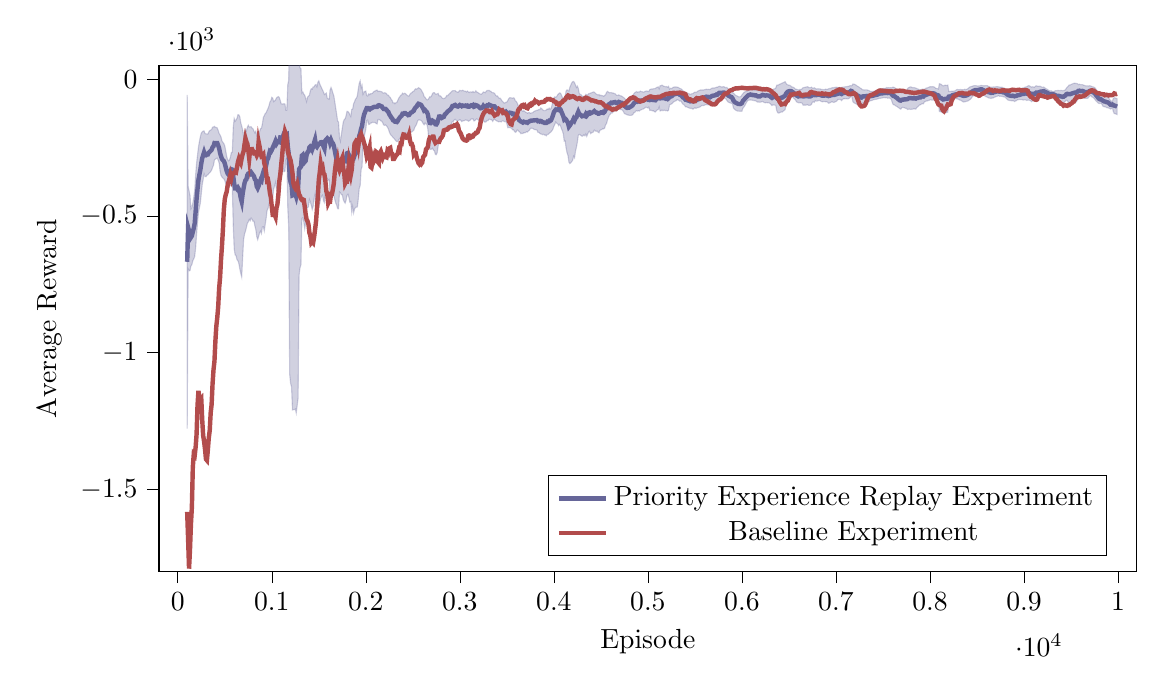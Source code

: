 % This file was created by tikzplotlib v0.9.1.
\begin{tikzpicture}

\definecolor{color0}{rgb}{1,0.498,0.055}
\definecolor{color1}{rgb}{0.122,0.467,0.706}

\begin{axis}[
compat=newest,
tick align=outside,
tick pos=left,
x grid style={white!69.02!black},
xmin=-200.00, xmax=10200.00,
xtick style={color=black},
y grid style={white!69.02!black},
ymin=-1800.00, ymax=50.00,
ytick style={color=black},
scaled y ticks=true,
scaled y ticks=base 10:-3,
width=14cm,
height=8cm,
xlabel=Episode,
ylabel=Average Reward,
%y label style={at={(-0.2,0.5)}}
legend pos=south east
]

\path [draw=blue!20!gray, fill=blue!20!gray, opacity=0.3]
(axis cs:100,-1277.619)
--(axis cs:100,-56.323)
--(axis cs:110,-389.406)
--(axis cs:120,-407.421)
--(axis cs:130,-423.672)
--(axis cs:140,-472.898)
--(axis cs:150,-466.72)
--(axis cs:160,-452.334)
--(axis cs:170,-431.365)
--(axis cs:180,-405.634)
--(axis cs:190,-348.891)
--(axis cs:200,-306.645)
--(axis cs:210,-276.557)
--(axis cs:220,-247.04)
--(axis cs:230,-226.93)
--(axis cs:240,-209.354)
--(axis cs:250,-195.889)
--(axis cs:260,-191.295)
--(axis cs:270,-188.466)
--(axis cs:280,-188.184)
--(axis cs:290,-197.558)
--(axis cs:300,-198.703)
--(axis cs:310,-199.052)
--(axis cs:320,-199.549)
--(axis cs:330,-191.444)
--(axis cs:340,-186.714)
--(axis cs:350,-185.003)
--(axis cs:360,-182.794)
--(axis cs:370,-174.417)
--(axis cs:380,-173.465)
--(axis cs:390,-171.426)
--(axis cs:400,-175.174)
--(axis cs:410,-175.243)
--(axis cs:420,-177.069)
--(axis cs:430,-186.392)
--(axis cs:440,-197.391)
--(axis cs:450,-202.908)
--(axis cs:460,-210.569)
--(axis cs:470,-224.305)
--(axis cs:480,-229.671)
--(axis cs:490,-234.214)
--(axis cs:500,-242.755)
--(axis cs:510,-260.656)
--(axis cs:520,-280.901)
--(axis cs:530,-293.154)
--(axis cs:540,-297.226)
--(axis cs:550,-294.477)
--(axis cs:560,-283.633)
--(axis cs:570,-266.87)
--(axis cs:580,-265.62)
--(axis cs:590,-174.767)
--(axis cs:600,-142.589)
--(axis cs:610,-152.458)
--(axis cs:620,-147.756)
--(axis cs:630,-141.704)
--(axis cs:640,-128.456)
--(axis cs:650,-129.202)
--(axis cs:660,-136.099)
--(axis cs:670,-158.003)
--(axis cs:680,-170.144)
--(axis cs:690,-183.488)
--(axis cs:700,-209.263)
--(axis cs:710,-192.273)
--(axis cs:720,-181.777)
--(axis cs:730,-188.439)
--(axis cs:740,-174.191)
--(axis cs:750,-167.034)
--(axis cs:760,-173.972)
--(axis cs:770,-173.068)
--(axis cs:780,-172.511)
--(axis cs:790,-177.982)
--(axis cs:800,-179.968)
--(axis cs:810,-188.449)
--(axis cs:820,-195.077)
--(axis cs:830,-188.655)
--(axis cs:840,-206.691)
--(axis cs:850,-208.787)
--(axis cs:860,-204.658)
--(axis cs:870,-190.957)
--(axis cs:880,-179.818)
--(axis cs:890,-177.848)
--(axis cs:900,-161.943)
--(axis cs:910,-138.616)
--(axis cs:920,-132.395)
--(axis cs:930,-124.434)
--(axis cs:940,-121.242)
--(axis cs:950,-112.776)
--(axis cs:960,-105.491)
--(axis cs:970,-95.759)
--(axis cs:980,-82.518)
--(axis cs:990,-77.29)
--(axis cs:1000,-65.001)
--(axis cs:1010,-68.17)
--(axis cs:1020,-80.807)
--(axis cs:1030,-78.02)
--(axis cs:1040,-74.376)
--(axis cs:1050,-67.009)
--(axis cs:1060,-63.897)
--(axis cs:1070,-62.406)
--(axis cs:1080,-65.704)
--(axis cs:1090,-76.436)
--(axis cs:1100,-89.028)
--(axis cs:1110,-89.266)
--(axis cs:1120,-89.583)
--(axis cs:1130,-88.284)
--(axis cs:1140,-89.504)
--(axis cs:1150,-112.452)
--(axis cs:1160,-111.94)
--(axis cs:1170,-18.43)
--(axis cs:1180,-2.441)
--(axis cs:1190,368.633)
--(axis cs:1200,359.66)
--(axis cs:1210,353.931)
--(axis cs:1220,361.525)
--(axis cs:1230,363.124)
--(axis cs:1240,364.412)
--(axis cs:1250,369.095)
--(axis cs:1260,362.47)
--(axis cs:1270,367.001)
--(axis cs:1280,374.605)
--(axis cs:1290,59.8)
--(axis cs:1300,42.99)
--(axis cs:1310,40.523)
--(axis cs:1320,-49.201)
--(axis cs:1330,-44.94)
--(axis cs:1340,-53.224)
--(axis cs:1350,-56.711)
--(axis cs:1360,-68.43)
--(axis cs:1370,-80.523)
--(axis cs:1380,-64.18)
--(axis cs:1390,-60.73)
--(axis cs:1400,-57.265)
--(axis cs:1410,-40.394)
--(axis cs:1420,-33.346)
--(axis cs:1430,-35.012)
--(axis cs:1440,-26.508)
--(axis cs:1450,-26.569)
--(axis cs:1460,-19.899)
--(axis cs:1470,-18.556)
--(axis cs:1480,-26.649)
--(axis cs:1490,-9.952)
--(axis cs:1500,-4.723)
--(axis cs:1510,-15.58)
--(axis cs:1520,-23.805)
--(axis cs:1530,-30.844)
--(axis cs:1540,-38.497)
--(axis cs:1550,-45.657)
--(axis cs:1560,-54.869)
--(axis cs:1570,-52.244)
--(axis cs:1580,-49.348)
--(axis cs:1590,-68.432)
--(axis cs:1600,-70.532)
--(axis cs:1610,-72.112)
--(axis cs:1620,-37.771)
--(axis cs:1630,-28.838)
--(axis cs:1640,-37.456)
--(axis cs:1650,-49.642)
--(axis cs:1660,-59.706)
--(axis cs:1670,-81.355)
--(axis cs:1680,-104.278)
--(axis cs:1690,-126.819)
--(axis cs:1700,-151.357)
--(axis cs:1710,-155.703)
--(axis cs:1720,-210.473)
--(axis cs:1730,-225.088)
--(axis cs:1740,-200.731)
--(axis cs:1750,-177.749)
--(axis cs:1760,-155.597)
--(axis cs:1770,-146.573)
--(axis cs:1780,-143.904)
--(axis cs:1790,-132.229)
--(axis cs:1800,-116.118)
--(axis cs:1810,-116.772)
--(axis cs:1820,-120.877)
--(axis cs:1830,-128.564)
--(axis cs:1840,-135.351)
--(axis cs:1850,-109.224)
--(axis cs:1860,-108.286)
--(axis cs:1870,-88.034)
--(axis cs:1880,-81.15)
--(axis cs:1890,-71.692)
--(axis cs:1900,-68.248)
--(axis cs:1910,-58.838)
--(axis cs:1920,-34.295)
--(axis cs:1930,-13.561)
--(axis cs:1940,-4.618)
--(axis cs:1950,-30.33)
--(axis cs:1960,-21.052)
--(axis cs:1970,-53.945)
--(axis cs:1980,-46.537)
--(axis cs:1990,-43.117)
--(axis cs:2000,-42.142)
--(axis cs:2010,-58.764)
--(axis cs:2020,-60.238)
--(axis cs:2030,-52.529)
--(axis cs:2040,-55.188)
--(axis cs:2050,-51.843)
--(axis cs:2060,-51.681)
--(axis cs:2070,-50.306)
--(axis cs:2080,-45.759)
--(axis cs:2090,-43.015)
--(axis cs:2100,-41.927)
--(axis cs:2110,-38.976)
--(axis cs:2120,-38.346)
--(axis cs:2130,-43.922)
--(axis cs:2140,-42.143)
--(axis cs:2150,-42.701)
--(axis cs:2160,-43.936)
--(axis cs:2170,-44.309)
--(axis cs:2180,-48.826)
--(axis cs:2190,-49.507)
--(axis cs:2200,-48.184)
--(axis cs:2210,-49.142)
--(axis cs:2220,-51.676)
--(axis cs:2230,-56.691)
--(axis cs:2240,-56.715)
--(axis cs:2250,-62.898)
--(axis cs:2260,-64.998)
--(axis cs:2270,-72.635)
--(axis cs:2280,-76.449)
--(axis cs:2290,-85.464)
--(axis cs:2300,-84.97)
--(axis cs:2310,-88.343)
--(axis cs:2320,-84.403)
--(axis cs:2330,-83.738)
--(axis cs:2340,-76.074)
--(axis cs:2350,-68.047)
--(axis cs:2360,-63.436)
--(axis cs:2370,-57.978)
--(axis cs:2380,-56.101)
--(axis cs:2390,-49.813)
--(axis cs:2400,-52.409)
--(axis cs:2410,-50.15)
--(axis cs:2420,-50.869)
--(axis cs:2430,-54.617)
--(axis cs:2440,-57.462)
--(axis cs:2450,-60.167)
--(axis cs:2460,-60.432)
--(axis cs:2470,-53.437)
--(axis cs:2480,-49.391)
--(axis cs:2490,-47.899)
--(axis cs:2500,-43.942)
--(axis cs:2510,-43.049)
--(axis cs:2520,-37.101)
--(axis cs:2530,-33.714)
--(axis cs:2540,-35.026)
--(axis cs:2550,-32.838)
--(axis cs:2560,-29.466)
--(axis cs:2570,-31.859)
--(axis cs:2580,-33.884)
--(axis cs:2590,-38.028)
--(axis cs:2600,-44.948)
--(axis cs:2610,-50.365)
--(axis cs:2620,-61.898)
--(axis cs:2630,-64.884)
--(axis cs:2640,-70.472)
--(axis cs:2650,-74.088)
--(axis cs:2660,-73.708)
--(axis cs:2670,-68.926)
--(axis cs:2680,-62.882)
--(axis cs:2690,-63.924)
--(axis cs:2700,-58.983)
--(axis cs:2710,-50.434)
--(axis cs:2720,-48.001)
--(axis cs:2730,-47.699)
--(axis cs:2740,-52.913)
--(axis cs:2750,-53.376)
--(axis cs:2760,-51.915)
--(axis cs:2770,-50.734)
--(axis cs:2780,-59.956)
--(axis cs:2790,-59.047)
--(axis cs:2800,-61.997)
--(axis cs:2810,-67.258)
--(axis cs:2820,-68.707)
--(axis cs:2830,-69.996)
--(axis cs:2840,-67.997)
--(axis cs:2850,-65.509)
--(axis cs:2860,-58.328)
--(axis cs:2870,-59.151)
--(axis cs:2880,-54.807)
--(axis cs:2890,-51.846)
--(axis cs:2900,-48.44)
--(axis cs:2910,-44.34)
--(axis cs:2920,-41.243)
--(axis cs:2930,-40.473)
--(axis cs:2940,-40.621)
--(axis cs:2950,-40.246)
--(axis cs:2960,-44.033)
--(axis cs:2970,-45.18)
--(axis cs:2980,-46.647)
--(axis cs:2990,-43.16)
--(axis cs:3000,-39.456)
--(axis cs:3010,-40.494)
--(axis cs:3020,-41.045)
--(axis cs:3030,-38.797)
--(axis cs:3040,-41.185)
--(axis cs:3050,-42.335)
--(axis cs:3060,-42.373)
--(axis cs:3070,-45.571)
--(axis cs:3080,-42.045)
--(axis cs:3090,-45.463)
--(axis cs:3100,-47.372)
--(axis cs:3110,-44.846)
--(axis cs:3120,-44.821)
--(axis cs:3130,-46.688)
--(axis cs:3140,-43.361)
--(axis cs:3150,-47.511)
--(axis cs:3160,-46.381)
--(axis cs:3170,-40.97)
--(axis cs:3180,-45.729)
--(axis cs:3190,-47.002)
--(axis cs:3200,-49.296)
--(axis cs:3210,-51.851)
--(axis cs:3220,-53.083)
--(axis cs:3230,-53.639)
--(axis cs:3240,-50.246)
--(axis cs:3250,-45.337)
--(axis cs:3260,-46.3)
--(axis cs:3270,-48.024)
--(axis cs:3280,-43.177)
--(axis cs:3290,-39.67)
--(axis cs:3300,-40.55)
--(axis cs:3310,-39.1)
--(axis cs:3320,-41.8)
--(axis cs:3330,-42.861)
--(axis cs:3340,-47.195)
--(axis cs:3350,-47.703)
--(axis cs:3360,-48.731)
--(axis cs:3370,-50.425)
--(axis cs:3380,-57.599)
--(axis cs:3390,-60.395)
--(axis cs:3400,-59.688)
--(axis cs:3410,-65.522)
--(axis cs:3420,-68.6)
--(axis cs:3430,-68.429)
--(axis cs:3440,-73.01)
--(axis cs:3450,-78.93)
--(axis cs:3460,-82.046)
--(axis cs:3470,-85.831)
--(axis cs:3480,-85.634)
--(axis cs:3490,-82.73)
--(axis cs:3500,-82.644)
--(axis cs:3510,-76.438)
--(axis cs:3520,-69.546)
--(axis cs:3530,-66.462)
--(axis cs:3540,-66.618)
--(axis cs:3550,-67.12)
--(axis cs:3560,-68.327)
--(axis cs:3570,-66.712)
--(axis cs:3580,-68.496)
--(axis cs:3590,-77.542)
--(axis cs:3600,-79.756)
--(axis cs:3610,-85.313)
--(axis cs:3620,-95.023)
--(axis cs:3630,-105.555)
--(axis cs:3640,-109.053)
--(axis cs:3650,-108.671)
--(axis cs:3660,-113.069)
--(axis cs:3670,-116.504)
--(axis cs:3680,-113.993)
--(axis cs:3690,-116.513)
--(axis cs:3700,-119.819)
--(axis cs:3710,-120.707)
--(axis cs:3720,-123.392)
--(axis cs:3730,-121.204)
--(axis cs:3740,-120.599)
--(axis cs:3750,-123.591)
--(axis cs:3760,-122.189)
--(axis cs:3770,-121.632)
--(axis cs:3780,-119.765)
--(axis cs:3790,-116.304)
--(axis cs:3800,-115.126)
--(axis cs:3810,-113.618)
--(axis cs:3820,-112.411)
--(axis cs:3830,-111.831)
--(axis cs:3840,-109.558)
--(axis cs:3850,-110.183)
--(axis cs:3860,-103.991)
--(axis cs:3870,-106.098)
--(axis cs:3880,-110.275)
--(axis cs:3890,-113.027)
--(axis cs:3900,-113.842)
--(axis cs:3910,-113.396)
--(axis cs:3920,-111.05)
--(axis cs:3930,-107.497)
--(axis cs:3940,-109.211)
--(axis cs:3950,-104.508)
--(axis cs:3960,-108.892)
--(axis cs:3970,-105.61)
--(axis cs:3980,-94.236)
--(axis cs:3990,-80.481)
--(axis cs:4000,-68.528)
--(axis cs:4010,-63.291)
--(axis cs:4020,-64.705)
--(axis cs:4030,-62.295)
--(axis cs:4040,-55.813)
--(axis cs:4050,-52.579)
--(axis cs:4060,-48.728)
--(axis cs:4070,-49.721)
--(axis cs:4080,-56.039)
--(axis cs:4090,-64.692)
--(axis cs:4100,-69.692)
--(axis cs:4110,-66.727)
--(axis cs:4120,-62.012)
--(axis cs:4130,-41.709)
--(axis cs:4140,-37.504)
--(axis cs:4150,-39.627)
--(axis cs:4160,-42.162)
--(axis cs:4170,-28.073)
--(axis cs:4180,-20.097)
--(axis cs:4190,-12.049)
--(axis cs:4200,-7.744)
--(axis cs:4210,-6.999)
--(axis cs:4220,-11.444)
--(axis cs:4230,-19.837)
--(axis cs:4240,-28.846)
--(axis cs:4250,-23.931)
--(axis cs:4260,-32.3)
--(axis cs:4270,-50.661)
--(axis cs:4280,-54.356)
--(axis cs:4290,-55.456)
--(axis cs:4300,-60.978)
--(axis cs:4310,-60.963)
--(axis cs:4320,-61.822)
--(axis cs:4330,-61.173)
--(axis cs:4340,-54.003)
--(axis cs:4350,-56.033)
--(axis cs:4360,-56.001)
--(axis cs:4370,-51.297)
--(axis cs:4380,-51.226)
--(axis cs:4390,-49.334)
--(axis cs:4400,-48.681)
--(axis cs:4410,-46.932)
--(axis cs:4420,-45.365)
--(axis cs:4430,-45.885)
--(axis cs:4440,-49.45)
--(axis cs:4450,-52.775)
--(axis cs:4460,-54.36)
--(axis cs:4470,-56.6)
--(axis cs:4480,-54.417)
--(axis cs:4490,-59.23)
--(axis cs:4500,-56.868)
--(axis cs:4510,-59.118)
--(axis cs:4520,-58.802)
--(axis cs:4530,-61.71)
--(axis cs:4540,-57.686)
--(axis cs:4550,-55.759)
--(axis cs:4560,-47.003)
--(axis cs:4570,-43.275)
--(axis cs:4580,-45.649)
--(axis cs:4590,-48.209)
--(axis cs:4600,-47.914)
--(axis cs:4610,-47.466)
--(axis cs:4620,-49.174)
--(axis cs:4630,-48.972)
--(axis cs:4640,-51.026)
--(axis cs:4650,-51.305)
--(axis cs:4660,-55.753)
--(axis cs:4670,-57.372)
--(axis cs:4680,-58.165)
--(axis cs:4690,-56.045)
--(axis cs:4700,-58.374)
--(axis cs:4710,-59.747)
--(axis cs:4720,-60.231)
--(axis cs:4730,-62.624)
--(axis cs:4740,-65.427)
--(axis cs:4750,-67.878)
--(axis cs:4760,-71.718)
--(axis cs:4770,-76.926)
--(axis cs:4780,-77.827)
--(axis cs:4790,-76.313)
--(axis cs:4800,-74.236)
--(axis cs:4810,-68.97)
--(axis cs:4820,-66.535)
--(axis cs:4830,-61.811)
--(axis cs:4840,-57.692)
--(axis cs:4850,-52.421)
--(axis cs:4860,-48.241)
--(axis cs:4870,-45.807)
--(axis cs:4880,-43.88)
--(axis cs:4890,-46.434)
--(axis cs:4900,-44.897)
--(axis cs:4910,-45.295)
--(axis cs:4920,-42.299)
--(axis cs:4930,-43.965)
--(axis cs:4940,-44.546)
--(axis cs:4950,-46.005)
--(axis cs:4960,-45.37)
--(axis cs:4970,-42.918)
--(axis cs:4980,-42.348)
--(axis cs:4990,-41.55)
--(axis cs:5000,-43.655)
--(axis cs:5010,-43.679)
--(axis cs:5020,-36.789)
--(axis cs:5030,-35.374)
--(axis cs:5040,-34.392)
--(axis cs:5050,-34.661)
--(axis cs:5060,-33.603)
--(axis cs:5070,-32.964)
--(axis cs:5080,-32.987)
--(axis cs:5090,-29.351)
--(axis cs:5100,-27.769)
--(axis cs:5110,-26.721)
--(axis cs:5120,-33.924)
--(axis cs:5130,-22.639)
--(axis cs:5140,-22.336)
--(axis cs:5150,-20.339)
--(axis cs:5160,-22.668)
--(axis cs:5170,-24.635)
--(axis cs:5180,-25.096)
--(axis cs:5190,-26.635)
--(axis cs:5200,-25.692)
--(axis cs:5210,-27.768)
--(axis cs:5220,-24.788)
--(axis cs:5230,-34.924)
--(axis cs:5240,-31.807)
--(axis cs:5250,-32.937)
--(axis cs:5260,-31.087)
--(axis cs:5270,-28.017)
--(axis cs:5280,-27.36)
--(axis cs:5290,-27.319)
--(axis cs:5300,-26.987)
--(axis cs:5310,-27.714)
--(axis cs:5320,-28.16)
--(axis cs:5330,-30.063)
--(axis cs:5340,-33.002)
--(axis cs:5350,-33.428)
--(axis cs:5360,-35.699)
--(axis cs:5370,-40.224)
--(axis cs:5380,-42.184)
--(axis cs:5390,-44.664)
--(axis cs:5400,-47.784)
--(axis cs:5410,-47.104)
--(axis cs:5420,-50.246)
--(axis cs:5430,-50.864)
--(axis cs:5440,-52.286)
--(axis cs:5450,-53.443)
--(axis cs:5460,-53.092)
--(axis cs:5470,-51.62)
--(axis cs:5480,-51.346)
--(axis cs:5490,-48.265)
--(axis cs:5500,-45.93)
--(axis cs:5510,-45.904)
--(axis cs:5520,-45.928)
--(axis cs:5530,-42.278)
--(axis cs:5540,-40.972)
--(axis cs:5550,-39.396)
--(axis cs:5560,-37.89)
--(axis cs:5570,-38.264)
--(axis cs:5580,-38.153)
--(axis cs:5590,-38.49)
--(axis cs:5600,-36.864)
--(axis cs:5610,-36.941)
--(axis cs:5620,-34.849)
--(axis cs:5630,-36.614)
--(axis cs:5640,-35.417)
--(axis cs:5650,-36.098)
--(axis cs:5660,-36.434)
--(axis cs:5670,-34.125)
--(axis cs:5680,-31.733)
--(axis cs:5690,-30.669)
--(axis cs:5700,-31.009)
--(axis cs:5710,-30.762)
--(axis cs:5720,-29.461)
--(axis cs:5730,-27.597)
--(axis cs:5740,-28.077)
--(axis cs:5750,-25.828)
--(axis cs:5760,-24.399)
--(axis cs:5770,-25.395)
--(axis cs:5780,-26.886)
--(axis cs:5790,-27.387)
--(axis cs:5800,-26.133)
--(axis cs:5810,-26.216)
--(axis cs:5820,-28.524)
--(axis cs:5830,-29.891)
--(axis cs:5840,-28.509)
--(axis cs:5850,-32.657)
--(axis cs:5860,-35.954)
--(axis cs:5870,-37.731)
--(axis cs:5880,-39.869)
--(axis cs:5890,-41.756)
--(axis cs:5900,-48.129)
--(axis cs:5910,-49.31)
--(axis cs:5920,-52.705)
--(axis cs:5930,-57.114)
--(axis cs:5940,-58.808)
--(axis cs:5950,-60.296)
--(axis cs:5960,-62.608)
--(axis cs:5970,-63.283)
--(axis cs:5980,-63.254)
--(axis cs:5990,-61.565)
--(axis cs:6000,-56.279)
--(axis cs:6010,-52.087)
--(axis cs:6020,-47.633)
--(axis cs:6030,-45.07)
--(axis cs:6040,-43.587)
--(axis cs:6050,-43.266)
--(axis cs:6060,-41.372)
--(axis cs:6070,-38.426)
--(axis cs:6080,-36.769)
--(axis cs:6090,-34.93)
--(axis cs:6100,-36.315)
--(axis cs:6110,-36.293)
--(axis cs:6120,-37.61)
--(axis cs:6130,-37.8)
--(axis cs:6140,-38.65)
--(axis cs:6150,-37.293)
--(axis cs:6160,-38.778)
--(axis cs:6170,-40.684)
--(axis cs:6180,-40.076)
--(axis cs:6190,-40.471)
--(axis cs:6200,-37.413)
--(axis cs:6210,-34.45)
--(axis cs:6220,-32.361)
--(axis cs:6230,-32.083)
--(axis cs:6240,-31.794)
--(axis cs:6250,-32.28)
--(axis cs:6260,-31.575)
--(axis cs:6270,-31.352)
--(axis cs:6280,-31.647)
--(axis cs:6290,-32.618)
--(axis cs:6300,-35.612)
--(axis cs:6310,-37.687)
--(axis cs:6320,-38.863)
--(axis cs:6330,-36.458)
--(axis cs:6340,-34.526)
--(axis cs:6350,-33.562)
--(axis cs:6360,-31.02)
--(axis cs:6370,-20.848)
--(axis cs:6380,-20.115)
--(axis cs:6390,-19.634)
--(axis cs:6400,-16.665)
--(axis cs:6410,-16.269)
--(axis cs:6420,-14.138)
--(axis cs:6430,-12.744)
--(axis cs:6440,-11.143)
--(axis cs:6450,-9.374)
--(axis cs:6460,-7.684)
--(axis cs:6470,-14.068)
--(axis cs:6480,-18.435)
--(axis cs:6490,-19.25)
--(axis cs:6500,-20.946)
--(axis cs:6510,-20.943)
--(axis cs:6520,-23.534)
--(axis cs:6530,-27.119)
--(axis cs:6540,-27.242)
--(axis cs:6550,-28.721)
--(axis cs:6560,-31.746)
--(axis cs:6570,-35.424)
--(axis cs:6580,-35.266)
--(axis cs:6590,-36.075)
--(axis cs:6600,-38.695)
--(axis cs:6610,-36.438)
--(axis cs:6620,-36.492)
--(axis cs:6630,-35.665)
--(axis cs:6640,-34.095)
--(axis cs:6650,-29.665)
--(axis cs:6660,-29.251)
--(axis cs:6670,-28.399)
--(axis cs:6680,-27.474)
--(axis cs:6690,-26.693)
--(axis cs:6700,-26.281)
--(axis cs:6710,-29.528)
--(axis cs:6720,-29.708)
--(axis cs:6730,-29.403)
--(axis cs:6740,-27.776)
--(axis cs:6750,-31.399)
--(axis cs:6760,-31.125)
--(axis cs:6770,-30.085)
--(axis cs:6780,-32.378)
--(axis cs:6790,-34.615)
--(axis cs:6800,-34.112)
--(axis cs:6810,-33.643)
--(axis cs:6820,-34.072)
--(axis cs:6830,-33.913)
--(axis cs:6840,-35.458)
--(axis cs:6850,-36.467)
--(axis cs:6860,-36.395)
--(axis cs:6870,-36.69)
--(axis cs:6880,-36.476)
--(axis cs:6890,-34.825)
--(axis cs:6900,-35.742)
--(axis cs:6910,-35.622)
--(axis cs:6920,-34.069)
--(axis cs:6930,-32.647)
--(axis cs:6940,-32.976)
--(axis cs:6950,-31.214)
--(axis cs:6960,-29.707)
--(axis cs:6970,-30.078)
--(axis cs:6980,-29.093)
--(axis cs:6990,-28.92)
--(axis cs:7000,-27.926)
--(axis cs:7010,-28.023)
--(axis cs:7020,-29.408)
--(axis cs:7030,-29.331)
--(axis cs:7040,-28.942)
--(axis cs:7050,-29.629)
--(axis cs:7060,-28.654)
--(axis cs:7070,-27.636)
--(axis cs:7080,-27.554)
--(axis cs:7090,-26.929)
--(axis cs:7100,-26.493)
--(axis cs:7110,-25.933)
--(axis cs:7120,-25.487)
--(axis cs:7130,-24.803)
--(axis cs:7140,-23.929)
--(axis cs:7150,-22.089)
--(axis cs:7160,-22.67)
--(axis cs:7170,-22.431)
--(axis cs:7180,-16.26)
--(axis cs:7190,-16.634)
--(axis cs:7200,-17.551)
--(axis cs:7210,-19.682)
--(axis cs:7220,-21.564)
--(axis cs:7230,-25.032)
--(axis cs:7240,-26.168)
--(axis cs:7250,-28.777)
--(axis cs:7260,-31.729)
--(axis cs:7270,-32.783)
--(axis cs:7280,-37.048)
--(axis cs:7290,-37.419)
--(axis cs:7300,-38.233)
--(axis cs:7310,-37.77)
--(axis cs:7320,-37.616)
--(axis cs:7330,-37.664)
--(axis cs:7340,-39.097)
--(axis cs:7350,-39.889)
--(axis cs:7360,-42.005)
--(axis cs:7370,-43.69)
--(axis cs:7380,-43.491)
--(axis cs:7390,-43.846)
--(axis cs:7400,-43.064)
--(axis cs:7410,-42.292)
--(axis cs:7420,-40.616)
--(axis cs:7430,-39.922)
--(axis cs:7440,-39.495)
--(axis cs:7450,-36.631)
--(axis cs:7460,-35.515)
--(axis cs:7470,-33.446)
--(axis cs:7480,-33.798)
--(axis cs:7490,-34.094)
--(axis cs:7500,-33.13)
--(axis cs:7510,-32.107)
--(axis cs:7520,-32.253)
--(axis cs:7530,-31.44)
--(axis cs:7540,-29.115)
--(axis cs:7550,-30.147)
--(axis cs:7560,-29.737)
--(axis cs:7570,-30.287)
--(axis cs:7580,-29.657)
--(axis cs:7590,-30.284)
--(axis cs:7600,-28.434)
--(axis cs:7610,-27.757)
--(axis cs:7620,-28.6)
--(axis cs:7630,-31.017)
--(axis cs:7640,-33.845)
--(axis cs:7650,-35.666)
--(axis cs:7660,-40.509)
--(axis cs:7670,-44.226)
--(axis cs:7680,-45.871)
--(axis cs:7690,-45.379)
--(axis cs:7700,-44.696)
--(axis cs:7710,-45.146)
--(axis cs:7720,-43.587)
--(axis cs:7730,-40.793)
--(axis cs:7740,-40.273)
--(axis cs:7750,-38.871)
--(axis cs:7760,-33.919)
--(axis cs:7770,-30.07)
--(axis cs:7780,-28.602)
--(axis cs:7790,-26.583)
--(axis cs:7800,-27.11)
--(axis cs:7810,-28.793)
--(axis cs:7820,-29.798)
--(axis cs:7830,-29.042)
--(axis cs:7840,-30.216)
--(axis cs:7850,-31.14)
--(axis cs:7860,-33.205)
--(axis cs:7870,-34.373)
--(axis cs:7880,-35.224)
--(axis cs:7890,-37.873)
--(axis cs:7900,-38.216)
--(axis cs:7910,-36.312)
--(axis cs:7920,-34.748)
--(axis cs:7930,-35.217)
--(axis cs:7940,-34.9)
--(axis cs:7950,-34.101)
--(axis cs:7960,-30.974)
--(axis cs:7970,-30.998)
--(axis cs:7980,-29.271)
--(axis cs:7990,-27.865)
--(axis cs:8000,-26.263)
--(axis cs:8010,-26.268)
--(axis cs:8020,-26.333)
--(axis cs:8030,-25.928)
--(axis cs:8040,-26.637)
--(axis cs:8050,-27.912)
--(axis cs:8060,-31.983)
--(axis cs:8070,-32.474)
--(axis cs:8080,-33.096)
--(axis cs:8090,-34.467)
--(axis cs:8100,-14.935)
--(axis cs:8110,-16.004)
--(axis cs:8120,-17.515)
--(axis cs:8130,-20.975)
--(axis cs:8140,-23.15)
--(axis cs:8150,-22.066)
--(axis cs:8160,-20.612)
--(axis cs:8170,-20.914)
--(axis cs:8180,-21.38)
--(axis cs:8190,-20.335)
--(axis cs:8200,-42.697)
--(axis cs:8210,-43.071)
--(axis cs:8220,-43.084)
--(axis cs:8230,-42.412)
--(axis cs:8240,-42.72)
--(axis cs:8250,-42.407)
--(axis cs:8260,-41.62)
--(axis cs:8270,-40.968)
--(axis cs:8280,-37.519)
--(axis cs:8290,-36.338)
--(axis cs:8300,-36.612)
--(axis cs:8310,-36.583)
--(axis cs:8320,-36.541)
--(axis cs:8330,-36.462)
--(axis cs:8340,-37.127)
--(axis cs:8350,-37.132)
--(axis cs:8360,-37.449)
--(axis cs:8370,-35.371)
--(axis cs:8380,-37.158)
--(axis cs:8390,-35.613)
--(axis cs:8400,-34.145)
--(axis cs:8410,-31.155)
--(axis cs:8420,-28.002)
--(axis cs:8430,-26.484)
--(axis cs:8440,-24.965)
--(axis cs:8450,-24.622)
--(axis cs:8460,-23.06)
--(axis cs:8470,-22.334)
--(axis cs:8480,-22.064)
--(axis cs:8490,-22.546)
--(axis cs:8500,-23.096)
--(axis cs:8510,-23.928)
--(axis cs:8520,-22.977)
--(axis cs:8530,-22.91)
--(axis cs:8540,-21.721)
--(axis cs:8550,-21.645)
--(axis cs:8560,-21.996)
--(axis cs:8570,-22.719)
--(axis cs:8580,-22.689)
--(axis cs:8590,-22.004)
--(axis cs:8600,-22.265)
--(axis cs:8610,-22.076)
--(axis cs:8620,-24.953)
--(axis cs:8630,-25.267)
--(axis cs:8640,-27.141)
--(axis cs:8650,-27.972)
--(axis cs:8660,-27.25)
--(axis cs:8670,-28.007)
--(axis cs:8680,-26.493)
--(axis cs:8690,-27.616)
--(axis cs:8700,-26.45)
--(axis cs:8710,-25.809)
--(axis cs:8720,-26.216)
--(axis cs:8730,-26.625)
--(axis cs:8740,-27.483)
--(axis cs:8750,-28.155)
--(axis cs:8760,-27.952)
--(axis cs:8770,-28.35)
--(axis cs:8780,-30.641)
--(axis cs:8790,-30.903)
--(axis cs:8800,-32.516)
--(axis cs:8810,-34.862)
--(axis cs:8820,-36.318)
--(axis cs:8830,-38.351)
--(axis cs:8840,-39.446)
--(axis cs:8850,-40.485)
--(axis cs:8860,-41.448)
--(axis cs:8870,-41.405)
--(axis cs:8880,-40.699)
--(axis cs:8890,-41.572)
--(axis cs:8900,-42.006)
--(axis cs:8910,-41.959)
--(axis cs:8920,-42.019)
--(axis cs:8930,-41.4)
--(axis cs:8940,-40.426)
--(axis cs:8950,-40.2)
--(axis cs:8960,-37.791)
--(axis cs:8970,-33.865)
--(axis cs:8980,-31.005)
--(axis cs:8990,-30.614)
--(axis cs:9000,-30.115)
--(axis cs:9010,-27.759)
--(axis cs:9020,-27.157)
--(axis cs:9030,-26.195)
--(axis cs:9040,-23.826)
--(axis cs:9050,-21.976)
--(axis cs:9060,-23.258)
--(axis cs:9070,-25.674)
--(axis cs:9080,-27.735)
--(axis cs:9090,-26.352)
--(axis cs:9100,-26.938)
--(axis cs:9110,-28.572)
--(axis cs:9120,-25.038)
--(axis cs:9130,-22.635)
--(axis cs:9140,-23.813)
--(axis cs:9150,-24.926)
--(axis cs:9160,-24.188)
--(axis cs:9170,-24.261)
--(axis cs:9180,-26.049)
--(axis cs:9190,-27.439)
--(axis cs:9200,-27.449)
--(axis cs:9210,-27.369)
--(axis cs:9220,-29.744)
--(axis cs:9230,-32.969)
--(axis cs:9240,-34.35)
--(axis cs:9250,-36.048)
--(axis cs:9260,-38.885)
--(axis cs:9270,-40.637)
--(axis cs:9280,-41.231)
--(axis cs:9290,-41.017)
--(axis cs:9300,-43.001)
--(axis cs:9310,-43.225)
--(axis cs:9320,-44.258)
--(axis cs:9330,-41.06)
--(axis cs:9340,-40.443)
--(axis cs:9350,-40.266)
--(axis cs:9360,-39.913)
--(axis cs:9370,-39.762)
--(axis cs:9380,-40.562)
--(axis cs:9390,-39.938)
--(axis cs:9400,-39.423)
--(axis cs:9410,-40.9)
--(axis cs:9420,-40.327)
--(axis cs:9430,-39.211)
--(axis cs:9440,-37.841)
--(axis cs:9450,-31.838)
--(axis cs:9460,-27.768)
--(axis cs:9470,-24.214)
--(axis cs:9480,-19.851)
--(axis cs:9490,-20.14)
--(axis cs:9500,-18.355)
--(axis cs:9510,-16.557)
--(axis cs:9520,-15.113)
--(axis cs:9530,-13.814)
--(axis cs:9540,-13.036)
--(axis cs:9550,-13.991)
--(axis cs:9560,-14.55)
--(axis cs:9570,-14.811)
--(axis cs:9580,-18.743)
--(axis cs:9590,-17.001)
--(axis cs:9600,-18.513)
--(axis cs:9610,-18.328)
--(axis cs:9620,-18.539)
--(axis cs:9630,-19.677)
--(axis cs:9640,-21.099)
--(axis cs:9650,-22.415)
--(axis cs:9660,-23.2)
--(axis cs:9670,-22.804)
--(axis cs:9680,-22.916)
--(axis cs:9690,-23.618)
--(axis cs:9700,-22.507)
--(axis cs:9710,-23.755)
--(axis cs:9720,-24.986)
--(axis cs:9730,-26.764)
--(axis cs:9740,-27.048)
--(axis cs:9750,-29.263)
--(axis cs:9760,-31.81)
--(axis cs:9770,-37.906)
--(axis cs:9780,-41.984)
--(axis cs:9790,-48.399)
--(axis cs:9800,-54.511)
--(axis cs:9810,-57.557)
--(axis cs:9820,-57.573)
--(axis cs:9830,-58.285)
--(axis cs:9840,-57.919)
--(axis cs:9850,-60.067)
--(axis cs:9860,-60.861)
--(axis cs:9870,-61.689)
--(axis cs:9880,-63.311)
--(axis cs:9890,-63.4)
--(axis cs:9900,-66.377)
--(axis cs:9910,-72.025)
--(axis cs:9920,-76.338)
--(axis cs:9930,-78.801)
--(axis cs:9940,-80.06)
--(axis cs:9950,-69.422)
--(axis cs:9960,-66.314)
--(axis cs:9970,-67.346)
--(axis cs:9980,-68.333)
--(axis cs:9990,-70.119)
--(axis cs:9990,-127.934)
--(axis cs:9990,-127.934)
--(axis cs:9980,-126.579)
--(axis cs:9970,-125.026)
--(axis cs:9960,-124.439)
--(axis cs:9950,-116.717)
--(axis cs:9940,-102.645)
--(axis cs:9930,-106.762)
--(axis cs:9920,-107.754)
--(axis cs:9910,-105.812)
--(axis cs:9900,-104.242)
--(axis cs:9890,-103.381)
--(axis cs:9880,-102.798)
--(axis cs:9870,-100.498)
--(axis cs:9860,-99.918)
--(axis cs:9850,-99.224)
--(axis cs:9840,-97.479)
--(axis cs:9830,-90.923)
--(axis cs:9820,-86.919)
--(axis cs:9810,-87.063)
--(axis cs:9800,-87.65)
--(axis cs:9790,-86.479)
--(axis cs:9780,-82.884)
--(axis cs:9770,-79.768)
--(axis cs:9760,-75.827)
--(axis cs:9750,-70.232)
--(axis cs:9740,-66.811)
--(axis cs:9730,-64.81)
--(axis cs:9720,-62.855)
--(axis cs:9710,-57.894)
--(axis cs:9700,-60.391)
--(axis cs:9690,-63.399)
--(axis cs:9680,-68.235)
--(axis cs:9670,-68.807)
--(axis cs:9660,-68.938)
--(axis cs:9650,-68.882)
--(axis cs:9640,-68.562)
--(axis cs:9630,-65.228)
--(axis cs:9620,-64.577)
--(axis cs:9610,-65.844)
--(axis cs:9600,-65.819)
--(axis cs:9590,-64.437)
--(axis cs:9580,-63.453)
--(axis cs:9570,-72.567)
--(axis cs:9560,-80.348)
--(axis cs:9550,-82.661)
--(axis cs:9540,-82.148)
--(axis cs:9530,-83.786)
--(axis cs:9520,-84.432)
--(axis cs:9510,-85.499)
--(axis cs:9500,-86.159)
--(axis cs:9490,-86.888)
--(axis cs:9480,-87.245)
--(axis cs:9470,-82.117)
--(axis cs:9460,-76.583)
--(axis cs:9450,-75.58)
--(axis cs:9440,-79.184)
--(axis cs:9430,-81.581)
--(axis cs:9420,-85.591)
--(axis cs:9410,-85.258)
--(axis cs:9400,-84.47)
--(axis cs:9390,-83.498)
--(axis cs:9380,-80.841)
--(axis cs:9370,-79.538)
--(axis cs:9360,-79.459)
--(axis cs:9350,-79.042)
--(axis cs:9340,-76.572)
--(axis cs:9330,-72.438)
--(axis cs:9320,-65.371)
--(axis cs:9310,-64.277)
--(axis cs:9300,-64.308)
--(axis cs:9290,-64.995)
--(axis cs:9280,-64.639)
--(axis cs:9270,-64.708)
--(axis cs:9260,-63.739)
--(axis cs:9250,-62.309)
--(axis cs:9240,-59.877)
--(axis cs:9230,-59.676)
--(axis cs:9220,-58.647)
--(axis cs:9210,-57.765)
--(axis cs:9200,-57.926)
--(axis cs:9190,-60.808)
--(axis cs:9180,-61.813)
--(axis cs:9170,-65.516)
--(axis cs:9160,-68.146)
--(axis cs:9150,-70.895)
--(axis cs:9140,-71.397)
--(axis cs:9130,-72.239)
--(axis cs:9120,-75.405)
--(axis cs:9110,-78.278)
--(axis cs:9100,-78.208)
--(axis cs:9090,-78.139)
--(axis cs:9080,-80.773)
--(axis cs:9070,-77.304)
--(axis cs:9060,-75.952)
--(axis cs:9050,-75.214)
--(axis cs:9040,-75.262)
--(axis cs:9030,-76.528)
--(axis cs:9020,-74.676)
--(axis cs:9010,-74.338)
--(axis cs:9000,-74.501)
--(axis cs:8990,-75.054)
--(axis cs:8980,-72.876)
--(axis cs:8970,-73.438)
--(axis cs:8960,-73.346)
--(axis cs:8950,-72.786)
--(axis cs:8940,-73.81)
--(axis cs:8930,-73.978)
--(axis cs:8920,-77.278)
--(axis cs:8910,-78.305)
--(axis cs:8900,-80.493)
--(axis cs:8890,-78.061)
--(axis cs:8880,-77.352)
--(axis cs:8870,-78.188)
--(axis cs:8860,-77.297)
--(axis cs:8850,-76.846)
--(axis cs:8840,-75.903)
--(axis cs:8830,-75.173)
--(axis cs:8820,-71.388)
--(axis cs:8810,-68.352)
--(axis cs:8800,-63.947)
--(axis cs:8790,-63.88)
--(axis cs:8780,-63.186)
--(axis cs:8770,-61.588)
--(axis cs:8760,-61.719)
--(axis cs:8750,-60.456)
--(axis cs:8740,-61.354)
--(axis cs:8730,-58.842)
--(axis cs:8720,-60.265)
--(axis cs:8710,-61.518)
--(axis cs:8700,-62.61)
--(axis cs:8690,-64.132)
--(axis cs:8680,-65.608)
--(axis cs:8670,-67.873)
--(axis cs:8660,-67.074)
--(axis cs:8650,-69.361)
--(axis cs:8640,-68.178)
--(axis cs:8630,-67.802)
--(axis cs:8620,-66.751)
--(axis cs:8610,-64.394)
--(axis cs:8600,-63.246)
--(axis cs:8590,-61.454)
--(axis cs:8580,-59.211)
--(axis cs:8570,-54.909)
--(axis cs:8560,-53.626)
--(axis cs:8550,-49.215)
--(axis cs:8540,-49.395)
--(axis cs:8530,-50.967)
--(axis cs:8520,-51.359)
--(axis cs:8510,-52.894)
--(axis cs:8500,-53.5)
--(axis cs:8490,-54.87)
--(axis cs:8480,-55.507)
--(axis cs:8470,-58.415)
--(axis cs:8460,-59.659)
--(axis cs:8450,-62.708)
--(axis cs:8440,-68.731)
--(axis cs:8430,-72.377)
--(axis cs:8420,-74.261)
--(axis cs:8410,-76.882)
--(axis cs:8400,-78.946)
--(axis cs:8390,-79.327)
--(axis cs:8380,-80.595)
--(axis cs:8370,-81.482)
--(axis cs:8360,-82.158)
--(axis cs:8350,-81.362)
--(axis cs:8340,-78.334)
--(axis cs:8330,-75.833)
--(axis cs:8320,-75.352)
--(axis cs:8310,-73.719)
--(axis cs:8300,-71.66)
--(axis cs:8290,-70.864)
--(axis cs:8280,-70.124)
--(axis cs:8270,-68.527)
--(axis cs:8260,-69.188)
--(axis cs:8250,-70.118)
--(axis cs:8240,-71.636)
--(axis cs:8230,-76.732)
--(axis cs:8220,-79.49)
--(axis cs:8210,-80.809)
--(axis cs:8200,-82.267)
--(axis cs:8190,-119.082)
--(axis cs:8180,-120.715)
--(axis cs:8170,-120.972)
--(axis cs:8160,-121.07)
--(axis cs:8150,-122.563)
--(axis cs:8140,-122.787)
--(axis cs:8130,-120.547)
--(axis cs:8120,-118.303)
--(axis cs:8110,-117.525)
--(axis cs:8100,-117.272)
--(axis cs:8090,-82.224)
--(axis cs:8080,-80.049)
--(axis cs:8070,-79.732)
--(axis cs:8060,-79.327)
--(axis cs:8050,-75.684)
--(axis cs:8040,-74.918)
--(axis cs:8030,-75.202)
--(axis cs:8020,-75.348)
--(axis cs:8010,-74.366)
--(axis cs:8000,-74.139)
--(axis cs:7990,-76.27)
--(axis cs:7980,-76.855)
--(axis cs:7970,-78.462)
--(axis cs:7960,-78.16)
--(axis cs:7950,-80.784)
--(axis cs:7940,-82.023)
--(axis cs:7930,-88.795)
--(axis cs:7920,-88.188)
--(axis cs:7910,-89.432)
--(axis cs:7900,-92.31)
--(axis cs:7890,-92.491)
--(axis cs:7880,-96.786)
--(axis cs:7870,-100.086)
--(axis cs:7860,-102.185)
--(axis cs:7850,-108.038)
--(axis cs:7840,-107.749)
--(axis cs:7830,-106.092)
--(axis cs:7820,-108.232)
--(axis cs:7810,-108.506)
--(axis cs:7800,-108.736)
--(axis cs:7790,-109.358)
--(axis cs:7780,-107.89)
--(axis cs:7770,-108.65)
--(axis cs:7760,-109.473)
--(axis cs:7750,-105.119)
--(axis cs:7740,-105.322)
--(axis cs:7730,-103.449)
--(axis cs:7720,-102.717)
--(axis cs:7710,-101.443)
--(axis cs:7700,-103.2)
--(axis cs:7690,-108.285)
--(axis cs:7680,-107.121)
--(axis cs:7670,-103.666)
--(axis cs:7660,-101.446)
--(axis cs:7650,-98.521)
--(axis cs:7640,-97.192)
--(axis cs:7630,-94.417)
--(axis cs:7620,-92.403)
--(axis cs:7610,-91.978)
--(axis cs:7600,-85.084)
--(axis cs:7590,-73.254)
--(axis cs:7580,-69.915)
--(axis cs:7570,-67.228)
--(axis cs:7560,-67.906)
--(axis cs:7550,-68.285)
--(axis cs:7540,-66.052)
--(axis cs:7530,-66.564)
--(axis cs:7520,-66.475)
--(axis cs:7510,-65.773)
--(axis cs:7500,-66.738)
--(axis cs:7490,-67.638)
--(axis cs:7480,-67.766)
--(axis cs:7470,-68.863)
--(axis cs:7460,-69.003)
--(axis cs:7450,-69.871)
--(axis cs:7440,-71.368)
--(axis cs:7430,-72.014)
--(axis cs:7420,-72.39)
--(axis cs:7410,-72.898)
--(axis cs:7400,-73.661)
--(axis cs:7390,-75.536)
--(axis cs:7380,-77.029)
--(axis cs:7370,-76.994)
--(axis cs:7360,-78.731)
--(axis cs:7350,-81.401)
--(axis cs:7340,-81.757)
--(axis cs:7330,-82.118)
--(axis cs:7320,-83.514)
--(axis cs:7310,-85.136)
--(axis cs:7300,-85.196)
--(axis cs:7290,-84.985)
--(axis cs:7280,-87.612)
--(axis cs:7270,-99.104)
--(axis cs:7260,-98.489)
--(axis cs:7250,-95.28)
--(axis cs:7240,-93.935)
--(axis cs:7230,-92.756)
--(axis cs:7220,-90.023)
--(axis cs:7210,-88.146)
--(axis cs:7200,-86.586)
--(axis cs:7190,-84.57)
--(axis cs:7180,-80.571)
--(axis cs:7170,-62.968)
--(axis cs:7160,-60.152)
--(axis cs:7150,-66.051)
--(axis cs:7140,-68.748)
--(axis cs:7130,-70.544)
--(axis cs:7120,-70.912)
--(axis cs:7110,-70.288)
--(axis cs:7100,-70.019)
--(axis cs:7090,-70.405)
--(axis cs:7080,-70.224)
--(axis cs:7070,-72.679)
--(axis cs:7060,-76.988)
--(axis cs:7050,-73.081)
--(axis cs:7040,-72.531)
--(axis cs:7030,-73.038)
--(axis cs:7020,-72.979)
--(axis cs:7010,-78.232)
--(axis cs:7000,-80.859)
--(axis cs:6990,-81.502)
--(axis cs:6980,-83.801)
--(axis cs:6970,-83.106)
--(axis cs:6960,-80.788)
--(axis cs:6950,-82.391)
--(axis cs:6940,-84.386)
--(axis cs:6930,-86.208)
--(axis cs:6920,-86.602)
--(axis cs:6910,-82.481)
--(axis cs:6900,-80.913)
--(axis cs:6890,-81.457)
--(axis cs:6880,-80.554)
--(axis cs:6870,-80.464)
--(axis cs:6860,-81.397)
--(axis cs:6850,-80.797)
--(axis cs:6840,-79.508)
--(axis cs:6830,-76.376)
--(axis cs:6820,-77.155)
--(axis cs:6810,-77.411)
--(axis cs:6800,-78.974)
--(axis cs:6790,-78.999)
--(axis cs:6780,-76.824)
--(axis cs:6770,-83.365)
--(axis cs:6760,-81.574)
--(axis cs:6750,-82.866)
--(axis cs:6740,-91.064)
--(axis cs:6730,-93.531)
--(axis cs:6720,-94.408)
--(axis cs:6710,-94.593)
--(axis cs:6700,-92.262)
--(axis cs:6690,-92.514)
--(axis cs:6680,-93.866)
--(axis cs:6670,-92.734)
--(axis cs:6660,-94.094)
--(axis cs:6650,-93.362)
--(axis cs:6640,-85.991)
--(axis cs:6630,-85.31)
--(axis cs:6620,-84.841)
--(axis cs:6610,-84.682)
--(axis cs:6600,-84.667)
--(axis cs:6590,-82.834)
--(axis cs:6580,-81.247)
--(axis cs:6570,-74.891)
--(axis cs:6560,-71.265)
--(axis cs:6550,-68.54)
--(axis cs:6540,-64.169)
--(axis cs:6530,-59.541)
--(axis cs:6520,-60.293)
--(axis cs:6510,-62.613)
--(axis cs:6500,-64.915)
--(axis cs:6490,-68.678)
--(axis cs:6480,-75.042)
--(axis cs:6470,-88.52)
--(axis cs:6460,-109.857)
--(axis cs:6450,-113.046)
--(axis cs:6440,-115.411)
--(axis cs:6430,-118.948)
--(axis cs:6420,-118.233)
--(axis cs:6410,-119.962)
--(axis cs:6400,-121.896)
--(axis cs:6390,-122.725)
--(axis cs:6380,-120.903)
--(axis cs:6370,-113.36)
--(axis cs:6360,-94.295)
--(axis cs:6350,-93.31)
--(axis cs:6340,-93.262)
--(axis cs:6330,-92.476)
--(axis cs:6320,-95.094)
--(axis cs:6310,-91.421)
--(axis cs:6300,-87.595)
--(axis cs:6290,-85.457)
--(axis cs:6280,-85.12)
--(axis cs:6270,-84.999)
--(axis cs:6260,-84.064)
--(axis cs:6250,-85.08)
--(axis cs:6240,-84.429)
--(axis cs:6230,-82.504)
--(axis cs:6220,-79.913)
--(axis cs:6210,-81.586)
--(axis cs:6200,-82.213)
--(axis cs:6190,-82.982)
--(axis cs:6180,-82.1)
--(axis cs:6170,-82.522)
--(axis cs:6160,-81.56)
--(axis cs:6150,-78.541)
--(axis cs:6140,-77.813)
--(axis cs:6130,-76.562)
--(axis cs:6120,-76.445)
--(axis cs:6110,-75.446)
--(axis cs:6100,-75.475)
--(axis cs:6090,-74.454)
--(axis cs:6080,-75.21)
--(axis cs:6070,-75.586)
--(axis cs:6060,-77.971)
--(axis cs:6050,-83.219)
--(axis cs:6040,-89.236)
--(axis cs:6030,-96.447)
--(axis cs:6020,-101.057)
--(axis cs:6010,-104.835)
--(axis cs:6000,-115.903)
--(axis cs:5990,-115.816)
--(axis cs:5980,-115.961)
--(axis cs:5970,-115.683)
--(axis cs:5960,-115.761)
--(axis cs:5950,-114.831)
--(axis cs:5940,-112.821)
--(axis cs:5930,-111.192)
--(axis cs:5920,-108.283)
--(axis cs:5910,-104.14)
--(axis cs:5900,-88.781)
--(axis cs:5890,-86.731)
--(axis cs:5880,-86.194)
--(axis cs:5870,-84.811)
--(axis cs:5860,-83.46)
--(axis cs:5850,-81.12)
--(axis cs:5840,-76.432)
--(axis cs:5830,-70.155)
--(axis cs:5820,-68.903)
--(axis cs:5810,-68.686)
--(axis cs:5800,-69.268)
--(axis cs:5790,-71.319)
--(axis cs:5780,-70.954)
--(axis cs:5770,-72.017)
--(axis cs:5760,-72.388)
--(axis cs:5750,-76.08)
--(axis cs:5740,-81.493)
--(axis cs:5730,-81.599)
--(axis cs:5720,-84.624)
--(axis cs:5710,-85.135)
--(axis cs:5700,-86.444)
--(axis cs:5690,-87.449)
--(axis cs:5680,-88.848)
--(axis cs:5670,-91.539)
--(axis cs:5660,-93.922)
--(axis cs:5650,-93.136)
--(axis cs:5640,-91.368)
--(axis cs:5630,-92.707)
--(axis cs:5620,-90.974)
--(axis cs:5610,-92.24)
--(axis cs:5600,-94.091)
--(axis cs:5590,-95.155)
--(axis cs:5580,-94.619)
--(axis cs:5570,-95.344)
--(axis cs:5560,-99.413)
--(axis cs:5550,-100.57)
--(axis cs:5540,-102.114)
--(axis cs:5530,-102.442)
--(axis cs:5520,-104.03)
--(axis cs:5510,-105.384)
--(axis cs:5500,-103.168)
--(axis cs:5490,-105.746)
--(axis cs:5480,-108.352)
--(axis cs:5470,-106.693)
--(axis cs:5460,-104.6)
--(axis cs:5450,-105.823)
--(axis cs:5440,-103.74)
--(axis cs:5430,-103.079)
--(axis cs:5420,-101.631)
--(axis cs:5410,-99.287)
--(axis cs:5400,-99.68)
--(axis cs:5390,-94.82)
--(axis cs:5380,-90.836)
--(axis cs:5370,-89.314)
--(axis cs:5360,-83.178)
--(axis cs:5350,-78.058)
--(axis cs:5340,-79.063)
--(axis cs:5330,-76.48)
--(axis cs:5320,-74.512)
--(axis cs:5310,-73.714)
--(axis cs:5300,-77.693)
--(axis cs:5290,-78.848)
--(axis cs:5280,-80.569)
--(axis cs:5270,-82.78)
--(axis cs:5260,-87.045)
--(axis cs:5250,-89.659)
--(axis cs:5240,-90.908)
--(axis cs:5230,-93.331)
--(axis cs:5220,-112.298)
--(axis cs:5210,-115.059)
--(axis cs:5200,-112.982)
--(axis cs:5190,-113.911)
--(axis cs:5180,-112.426)
--(axis cs:5170,-112.118)
--(axis cs:5160,-113.975)
--(axis cs:5150,-111.405)
--(axis cs:5140,-113.937)
--(axis cs:5130,-115.156)
--(axis cs:5120,-100.026)
--(axis cs:5110,-110.074)
--(axis cs:5100,-111.091)
--(axis cs:5090,-114.122)
--(axis cs:5080,-118.638)
--(axis cs:5070,-118.027)
--(axis cs:5060,-114.124)
--(axis cs:5050,-114.786)
--(axis cs:5040,-113.352)
--(axis cs:5030,-112.254)
--(axis cs:5020,-112.929)
--(axis cs:5010,-100.615)
--(axis cs:5000,-103.781)
--(axis cs:4990,-102.548)
--(axis cs:4980,-100.858)
--(axis cs:4970,-103.305)
--(axis cs:4960,-105.629)
--(axis cs:4950,-108.254)
--(axis cs:4940,-108.301)
--(axis cs:4930,-110.826)
--(axis cs:4920,-111.581)
--(axis cs:4910,-115.222)
--(axis cs:4900,-114.117)
--(axis cs:4890,-115.508)
--(axis cs:4880,-113.471)
--(axis cs:4870,-116.064)
--(axis cs:4860,-120.433)
--(axis cs:4850,-121.659)
--(axis cs:4840,-128.011)
--(axis cs:4830,-130.172)
--(axis cs:4820,-131.059)
--(axis cs:4810,-131.277)
--(axis cs:4800,-131.187)
--(axis cs:4790,-129.445)
--(axis cs:4780,-129.558)
--(axis cs:4770,-127.243)
--(axis cs:4760,-125.879)
--(axis cs:4750,-124.396)
--(axis cs:4740,-117.174)
--(axis cs:4730,-112.473)
--(axis cs:4720,-109.822)
--(axis cs:4710,-109.932)
--(axis cs:4700,-108.014)
--(axis cs:4690,-107.668)
--(axis cs:4680,-110.566)
--(axis cs:4670,-114.659)
--(axis cs:4660,-114.542)
--(axis cs:4650,-113.61)
--(axis cs:4640,-115.439)
--(axis cs:4630,-118.584)
--(axis cs:4620,-122.715)
--(axis cs:4610,-122.06)
--(axis cs:4600,-126.845)
--(axis cs:4590,-130.684)
--(axis cs:4580,-138.617)
--(axis cs:4570,-148.029)
--(axis cs:4560,-161.353)
--(axis cs:4550,-165.262)
--(axis cs:4540,-177.895)
--(axis cs:4530,-180.518)
--(axis cs:4520,-178.909)
--(axis cs:4510,-183.103)
--(axis cs:4500,-183.895)
--(axis cs:4490,-185.74)
--(axis cs:4480,-194.751)
--(axis cs:4470,-192.384)
--(axis cs:4460,-188.13)
--(axis cs:4450,-189.328)
--(axis cs:4440,-188.05)
--(axis cs:4430,-184.872)
--(axis cs:4420,-191.841)
--(axis cs:4410,-193.742)
--(axis cs:4400,-195.368)
--(axis cs:4390,-197.883)
--(axis cs:4380,-188.973)
--(axis cs:4370,-191.728)
--(axis cs:4360,-199.364)
--(axis cs:4350,-207.796)
--(axis cs:4340,-199.235)
--(axis cs:4330,-205.954)
--(axis cs:4320,-202.264)
--(axis cs:4310,-205.731)
--(axis cs:4300,-207.654)
--(axis cs:4290,-205.274)
--(axis cs:4280,-202.278)
--(axis cs:4270,-200.697)
--(axis cs:4260,-203.822)
--(axis cs:4250,-228.977)
--(axis cs:4240,-247.722)
--(axis cs:4230,-262.486)
--(axis cs:4220,-286.935)
--(axis cs:4210,-280.775)
--(axis cs:4200,-295.494)
--(axis cs:4190,-300.197)
--(axis cs:4180,-304.603)
--(axis cs:4170,-307.566)
--(axis cs:4160,-302.473)
--(axis cs:4150,-277.593)
--(axis cs:4140,-267.564)
--(axis cs:4130,-250.583)
--(axis cs:4120,-224.237)
--(axis cs:4110,-225.282)
--(axis cs:4100,-197.751)
--(axis cs:4090,-187.222)
--(axis cs:4080,-179.199)
--(axis cs:4070,-168.772)
--(axis cs:4060,-163.896)
--(axis cs:4050,-168.465)
--(axis cs:4040,-161.166)
--(axis cs:4030,-159.688)
--(axis cs:4020,-155.088)
--(axis cs:4010,-164.291)
--(axis cs:4000,-171.461)
--(axis cs:3990,-181.508)
--(axis cs:3980,-187.123)
--(axis cs:3970,-191.424)
--(axis cs:3960,-194.285)
--(axis cs:3950,-196.902)
--(axis cs:3940,-200.484)
--(axis cs:3930,-200.704)
--(axis cs:3920,-205.895)
--(axis cs:3910,-202.935)
--(axis cs:3900,-203.296)
--(axis cs:3890,-200.187)
--(axis cs:3880,-201.657)
--(axis cs:3870,-199.661)
--(axis cs:3860,-199.106)
--(axis cs:3850,-196.66)
--(axis cs:3840,-193.116)
--(axis cs:3830,-192.999)
--(axis cs:3820,-184.719)
--(axis cs:3810,-184.147)
--(axis cs:3800,-182.706)
--(axis cs:3790,-182.981)
--(axis cs:3780,-179.483)
--(axis cs:3770,-178.627)
--(axis cs:3760,-177.877)
--(axis cs:3750,-178.844)
--(axis cs:3740,-185.44)
--(axis cs:3730,-187.78)
--(axis cs:3720,-192.057)
--(axis cs:3710,-190.831)
--(axis cs:3700,-193.447)
--(axis cs:3690,-195.246)
--(axis cs:3680,-194.618)
--(axis cs:3670,-197.731)
--(axis cs:3660,-196.622)
--(axis cs:3650,-198.356)
--(axis cs:3640,-193.191)
--(axis cs:3630,-190.629)
--(axis cs:3620,-185.856)
--(axis cs:3610,-184.339)
--(axis cs:3600,-191.029)
--(axis cs:3590,-193.182)
--(axis cs:3580,-189.072)
--(axis cs:3570,-183.535)
--(axis cs:3560,-183.994)
--(axis cs:3550,-178.123)
--(axis cs:3540,-176.79)
--(axis cs:3530,-175.774)
--(axis cs:3520,-175.441)
--(axis cs:3510,-176.346)
--(axis cs:3500,-161.545)
--(axis cs:3490,-152.604)
--(axis cs:3480,-154.443)
--(axis cs:3470,-152.807)
--(axis cs:3460,-151.05)
--(axis cs:3450,-151.338)
--(axis cs:3440,-155.167)
--(axis cs:3430,-153.835)
--(axis cs:3420,-154.161)
--(axis cs:3410,-154.66)
--(axis cs:3400,-152.421)
--(axis cs:3390,-151.21)
--(axis cs:3380,-148.613)
--(axis cs:3370,-145.86)
--(axis cs:3360,-146.662)
--(axis cs:3350,-153.052)
--(axis cs:3340,-147.867)
--(axis cs:3330,-146.741)
--(axis cs:3320,-145.547)
--(axis cs:3310,-144.917)
--(axis cs:3300,-150.326)
--(axis cs:3290,-149.573)
--(axis cs:3280,-154.845)
--(axis cs:3270,-155.588)
--(axis cs:3260,-155.131)
--(axis cs:3250,-147.569)
--(axis cs:3240,-154.64)
--(axis cs:3230,-156.327)
--(axis cs:3220,-157.168)
--(axis cs:3210,-153.968)
--(axis cs:3200,-148.872)
--(axis cs:3190,-146.031)
--(axis cs:3180,-143.947)
--(axis cs:3170,-146.273)
--(axis cs:3160,-150.306)
--(axis cs:3150,-151.613)
--(axis cs:3140,-143.485)
--(axis cs:3130,-144.669)
--(axis cs:3120,-144.03)
--(axis cs:3110,-148.628)
--(axis cs:3100,-150.838)
--(axis cs:3090,-152.628)
--(axis cs:3080,-149.024)
--(axis cs:3070,-148.755)
--(axis cs:3060,-147.678)
--(axis cs:3050,-149.938)
--(axis cs:3040,-151.025)
--(axis cs:3030,-151.47)
--(axis cs:3020,-153.86)
--(axis cs:3010,-149.117)
--(axis cs:3000,-146.667)
--(axis cs:2990,-149.031)
--(axis cs:2980,-150.767)
--(axis cs:2970,-150.729)
--(axis cs:2960,-149.054)
--(axis cs:2950,-145.445)
--(axis cs:2940,-147.731)
--(axis cs:2930,-154.091)
--(axis cs:2920,-153.418)
--(axis cs:2910,-164.237)
--(axis cs:2900,-169.879)
--(axis cs:2890,-171.162)
--(axis cs:2880,-174.142)
--(axis cs:2870,-175.075)
--(axis cs:2860,-184.08)
--(axis cs:2850,-184.941)
--(axis cs:2840,-187.451)
--(axis cs:2830,-202.808)
--(axis cs:2820,-207.11)
--(axis cs:2810,-212.72)
--(axis cs:2800,-210.059)
--(axis cs:2790,-210.433)
--(axis cs:2780,-210.388)
--(axis cs:2770,-242.047)
--(axis cs:2760,-266.397)
--(axis cs:2750,-275.009)
--(axis cs:2740,-274.222)
--(axis cs:2730,-261.349)
--(axis cs:2720,-258.149)
--(axis cs:2710,-251.202)
--(axis cs:2700,-254.66)
--(axis cs:2690,-255.384)
--(axis cs:2680,-254.482)
--(axis cs:2670,-224.46)
--(axis cs:2660,-181.694)
--(axis cs:2650,-164.365)
--(axis cs:2640,-162.343)
--(axis cs:2630,-158.814)
--(axis cs:2620,-165.48)
--(axis cs:2610,-161.004)
--(axis cs:2600,-154.685)
--(axis cs:2590,-149.359)
--(axis cs:2580,-148.735)
--(axis cs:2570,-147.767)
--(axis cs:2560,-147.626)
--(axis cs:2550,-152.233)
--(axis cs:2540,-163.078)
--(axis cs:2530,-169.761)
--(axis cs:2520,-175.35)
--(axis cs:2510,-185.411)
--(axis cs:2500,-188.472)
--(axis cs:2490,-191.557)
--(axis cs:2480,-192.516)
--(axis cs:2470,-196.005)
--(axis cs:2460,-198.868)
--(axis cs:2450,-200.637)
--(axis cs:2440,-196.319)
--(axis cs:2430,-196.957)
--(axis cs:2420,-193.835)
--(axis cs:2410,-194.464)
--(axis cs:2400,-198.02)
--(axis cs:2390,-200.414)
--(axis cs:2380,-209.52)
--(axis cs:2370,-212.771)
--(axis cs:2360,-215.821)
--(axis cs:2350,-220.428)
--(axis cs:2340,-226.371)
--(axis cs:2330,-227.134)
--(axis cs:2320,-224.519)
--(axis cs:2310,-219.883)
--(axis cs:2300,-215.556)
--(axis cs:2290,-212.34)
--(axis cs:2280,-207.665)
--(axis cs:2270,-204.451)
--(axis cs:2260,-199.67)
--(axis cs:2250,-192.207)
--(axis cs:2240,-180.692)
--(axis cs:2230,-174.401)
--(axis cs:2220,-169.307)
--(axis cs:2210,-165.962)
--(axis cs:2200,-167.627)
--(axis cs:2190,-166.178)
--(axis cs:2180,-158.735)
--(axis cs:2170,-152.414)
--(axis cs:2160,-151.236)
--(axis cs:2150,-147.798)
--(axis cs:2140,-145.592)
--(axis cs:2130,-146.385)
--(axis cs:2120,-162.214)
--(axis cs:2110,-161.202)
--(axis cs:2100,-157.611)
--(axis cs:2090,-156.718)
--(axis cs:2080,-157.063)
--(axis cs:2070,-156.21)
--(axis cs:2060,-159.002)
--(axis cs:2050,-159.278)
--(axis cs:2040,-163.671)
--(axis cs:2030,-164.347)
--(axis cs:2020,-148.384)
--(axis cs:2010,-149.847)
--(axis cs:2000,-182.167)
--(axis cs:1990,-197.512)
--(axis cs:1980,-213.679)
--(axis cs:1970,-238.771)
--(axis cs:1960,-318.602)
--(axis cs:1950,-329.058)
--(axis cs:1940,-388.127)
--(axis cs:1930,-398.412)
--(axis cs:1920,-437.403)
--(axis cs:1910,-466.333)
--(axis cs:1900,-467.098)
--(axis cs:1890,-467.668)
--(axis cs:1880,-474.426)
--(axis cs:1870,-488.502)
--(axis cs:1860,-464.636)
--(axis cs:1850,-485.487)
--(axis cs:1840,-446.495)
--(axis cs:1830,-449.007)
--(axis cs:1820,-431.135)
--(axis cs:1810,-419.889)
--(axis cs:1800,-423.489)
--(axis cs:1790,-442.08)
--(axis cs:1780,-452.238)
--(axis cs:1770,-447.224)
--(axis cs:1760,-439.594)
--(axis cs:1750,-422.21)
--(axis cs:1740,-420.85)
--(axis cs:1730,-415.079)
--(axis cs:1720,-411.634)
--(axis cs:1710,-472.986)
--(axis cs:1700,-472.642)
--(axis cs:1690,-459.11)
--(axis cs:1680,-452.116)
--(axis cs:1670,-438.929)
--(axis cs:1660,-426.24)
--(axis cs:1650,-417.0)
--(axis cs:1640,-423.192)
--(axis cs:1630,-414.511)
--(axis cs:1620,-424.851)
--(axis cs:1610,-365.314)
--(axis cs:1600,-368.12)
--(axis cs:1590,-362.332)
--(axis cs:1580,-388.987)
--(axis cs:1570,-394.194)
--(axis cs:1560,-450.7)
--(axis cs:1550,-444.579)
--(axis cs:1540,-422.791)
--(axis cs:1530,-427.022)
--(axis cs:1520,-435.577)
--(axis cs:1510,-453.955)
--(axis cs:1500,-466.324)
--(axis cs:1490,-471.637)
--(axis cs:1480,-466.434)
--(axis cs:1470,-466.599)
--(axis cs:1460,-419.215)
--(axis cs:1450,-434.404)
--(axis cs:1440,-463.896)
--(axis cs:1430,-475.699)
--(axis cs:1420,-460.706)
--(axis cs:1410,-448.443)
--(axis cs:1400,-438.774)
--(axis cs:1390,-466.449)
--(axis cs:1380,-467.99)
--(axis cs:1370,-472.534)
--(axis cs:1360,-526.254)
--(axis cs:1350,-546.042)
--(axis cs:1340,-521.067)
--(axis cs:1330,-505.979)
--(axis cs:1320,-508.23)
--(axis cs:1310,-678.269)
--(axis cs:1300,-689.078)
--(axis cs:1290,-716.428)
--(axis cs:1280,-1165.328)
--(axis cs:1270,-1192.622)
--(axis cs:1260,-1220.817)
--(axis cs:1250,-1205.93)
--(axis cs:1240,-1208.385)
--(axis cs:1230,-1208.13)
--(axis cs:1220,-1209.446)
--(axis cs:1210,-1124.221)
--(axis cs:1200,-1112.443)
--(axis cs:1190,-1078.303)
--(axis cs:1180,-540.371)
--(axis cs:1170,-469.044)
--(axis cs:1160,-288.235)
--(axis cs:1150,-291.158)
--(axis cs:1140,-335.461)
--(axis cs:1130,-337.495)
--(axis cs:1120,-323.967)
--(axis cs:1110,-343.754)
--(axis cs:1100,-335.357)
--(axis cs:1090,-347.41)
--(axis cs:1080,-389.839)
--(axis cs:1070,-389.455)
--(axis cs:1060,-394.197)
--(axis cs:1050,-402.283)
--(axis cs:1040,-376.096)
--(axis cs:1030,-389.426)
--(axis cs:1020,-401.383)
--(axis cs:1010,-430.823)
--(axis cs:1000,-450.666)
--(axis cs:990,-450.98)
--(axis cs:980,-441.134)
--(axis cs:970,-456.172)
--(axis cs:960,-472.248)
--(axis cs:950,-478.514)
--(axis cs:940,-507.863)
--(axis cs:930,-530.228)
--(axis cs:920,-554.075)
--(axis cs:910,-538.985)
--(axis cs:900,-539.142)
--(axis cs:890,-563.586)
--(axis cs:880,-555.034)
--(axis cs:870,-561.236)
--(axis cs:860,-574.374)
--(axis cs:850,-586.111)
--(axis cs:840,-575.206)
--(axis cs:830,-549.202)
--(axis cs:820,-535.563)
--(axis cs:810,-518.541)
--(axis cs:800,-518.655)
--(axis cs:790,-510.891)
--(axis cs:780,-506.781)
--(axis cs:770,-517.158)
--(axis cs:760,-511.784)
--(axis cs:750,-521.143)
--(axis cs:740,-525.963)
--(axis cs:730,-541.476)
--(axis cs:720,-555.503)
--(axis cs:710,-565.646)
--(axis cs:700,-586.363)
--(axis cs:690,-652.564)
--(axis cs:680,-723.015)
--(axis cs:670,-709.839)
--(axis cs:660,-693.535)
--(axis cs:650,-673.989)
--(axis cs:640,-663.242)
--(axis cs:630,-659.372)
--(axis cs:620,-644.677)
--(axis cs:610,-641.826)
--(axis cs:600,-619.19)
--(axis cs:590,-533.825)
--(axis cs:580,-393.538)
--(axis cs:570,-389.597)
--(axis cs:560,-387.635)
--(axis cs:550,-389.567)
--(axis cs:540,-398.205)
--(axis cs:530,-394.0)
--(axis cs:520,-387.367)
--(axis cs:510,-381.213)
--(axis cs:500,-370.51)
--(axis cs:490,-363.138)
--(axis cs:480,-360.229)
--(axis cs:470,-356.516)
--(axis cs:460,-350.752)
--(axis cs:450,-335.774)
--(axis cs:440,-305.632)
--(axis cs:430,-295.503)
--(axis cs:420,-287.508)
--(axis cs:410,-289.202)
--(axis cs:400,-291.596)
--(axis cs:390,-293.987)
--(axis cs:380,-314.486)
--(axis cs:370,-321.387)
--(axis cs:360,-331.404)
--(axis cs:350,-336.712)
--(axis cs:340,-340.988)
--(axis cs:330,-343.818)
--(axis cs:320,-349.168)
--(axis cs:310,-350.08)
--(axis cs:300,-355.565)
--(axis cs:290,-354.746)
--(axis cs:280,-344.197)
--(axis cs:270,-365.935)
--(axis cs:260,-384.903)
--(axis cs:250,-417.911)
--(axis cs:240,-452.555)
--(axis cs:230,-469.094)
--(axis cs:220,-486.881)
--(axis cs:210,-523.938)
--(axis cs:200,-567.433)
--(axis cs:190,-616.07)
--(axis cs:180,-647.501)
--(axis cs:170,-656.681)
--(axis cs:160,-663.117)
--(axis cs:150,-677.539)
--(axis cs:140,-682.218)
--(axis cs:130,-699.436)
--(axis cs:120,-700.2)
--(axis cs:110,-693.14)
--(axis cs:100,-1277.619)
--cycle;

\addplot [ultra thick, blue!20!gray]
table {%
100 -666.971
110 -541.273
120 -553.811
130 -561.554
140 -577.558
150 -572.129
160 -557.725
170 -544.023
180 -526.568
190 -482.481
200 -437.039
210 -400.247
220 -366.96
230 -348.012
240 -330.954
250 -306.9
260 -288.099
270 -277.201
280 -266.19
290 -276.152
300 -277.134
310 -274.566
320 -274.359
330 -267.631
340 -263.851
350 -260.857
360 -257.099
370 -247.902
380 -243.976
390 -232.706
400 -233.385
410 -232.222
420 -232.289
430 -240.948
440 -251.512
450 -269.341
460 -280.66
470 -290.41
480 -294.95
490 -298.676
500 -306.633
510 -320.934
520 -334.134
530 -343.577
540 -347.716
550 -342.022
560 -335.634
570 -328.233
580 -329.579
590 -354.296
600 -380.89
610 -397.142
620 -396.216
630 -400.538
640 -395.849
650 -401.596
660 -414.817
670 -433.921
680 -446.579
690 -418.026
700 -397.813
710 -378.96
720 -368.64
730 -364.958
740 -350.077
750 -344.088
760 -342.878
770 -345.113
780 -339.646
790 -344.436
800 -349.311
810 -353.495
820 -365.32
830 -368.929
840 -390.948
850 -397.449
860 -389.516
870 -376.097
880 -367.426
890 -370.717
900 -350.542
910 -338.8
920 -343.235
930 -327.331
940 -314.553
950 -295.645
960 -288.869
970 -275.966
980 -261.826
990 -264.135
1000 -257.833
1010 -249.497
1020 -241.095
1030 -233.723
1040 -225.236
1050 -234.646
1060 -229.047
1070 -225.93
1080 -227.772
1090 -211.923
1100 -212.192
1110 -216.51
1120 -206.775
1130 -212.89
1140 -212.482
1150 -201.805
1160 -200.088
1170 -243.737
1180 -271.406
1190 -354.835
1200 -376.392
1210 -385.145
1220 -423.96
1230 -422.503
1240 -421.987
1250 -418.418
1260 -429.173
1270 -412.81
1280 -395.362
1290 -328.314
1300 -323.044
1310 -318.873
1320 -278.716
1330 -275.459
1340 -287.145
1350 -301.377
1360 -297.342
1370 -276.529
1380 -266.085
1390 -263.589
1400 -248.02
1410 -244.418
1420 -247.026
1430 -255.355
1440 -245.202
1450 -230.487
1460 -219.557
1470 -242.578
1480 -246.541
1490 -240.794
1500 -235.524
1510 -234.767
1520 -229.691
1530 -228.933
1540 -230.644
1550 -245.118
1560 -252.784
1570 -223.219
1580 -219.168
1590 -215.382
1600 -219.326
1610 -218.713
1620 -231.311
1630 -221.674
1640 -230.324
1650 -233.321
1660 -242.973
1670 -260.142
1680 -278.197
1690 -292.964
1700 -311.999
1710 -314.345
1720 -311.054
1730 -320.084
1740 -310.79
1750 -299.98
1760 -297.596
1770 -296.899
1780 -298.071
1790 -287.154
1800 -269.803
1810 -268.331
1820 -276.006
1830 -288.785
1840 -290.923
1850 -297.355
1860 -286.461
1870 -288.268
1880 -277.788
1890 -269.68
1900 -267.673
1910 -262.585
1920 -235.849
1930 -205.987
1940 -196.372
1950 -179.694
1960 -169.827
1970 -146.358
1980 -130.108
1990 -120.315
2000 -112.154
2010 -104.306
2020 -104.311
2030 -108.438
2040 -109.43
2050 -105.561
2060 -105.341
2070 -103.258
2080 -101.411
2090 -99.867
2100 -99.769
2110 -100.089
2120 -100.28
2130 -95.154
2140 -93.868
2150 -95.25
2160 -97.586
2170 -98.362
2180 -103.78
2190 -107.842
2200 -107.906
2210 -107.552
2220 -110.492
2230 -115.546
2240 -118.704
2250 -127.553
2260 -132.334
2270 -138.543
2280 -142.057
2290 -148.902
2300 -150.263
2310 -154.113
2320 -154.461
2330 -155.436
2340 -151.223
2350 -144.237
2360 -139.629
2370 -135.374
2380 -132.811
2390 -125.114
2400 -125.214
2410 -122.307
2420 -122.352
2430 -125.787
2440 -126.89
2450 -130.402
2460 -129.65
2470 -124.721
2480 -120.954
2490 -119.728
2500 -116.207
2510 -114.23
2520 -106.225
2530 -101.737
2540 -99.052
2550 -92.535
2560 -88.546
2570 -89.813
2580 -91.309
2590 -93.694
2600 -99.817
2610 -105.684
2620 -113.689
2630 -111.849
2640 -116.408
2650 -119.226
2660 -127.701
2670 -146.693
2680 -158.682
2690 -159.654
2700 -156.822
2710 -150.818
2720 -153.075
2730 -154.524
2740 -163.567
2750 -164.193
2760 -159.156
2770 -146.39
2780 -135.172
2790 -134.74
2800 -136.028
2810 -139.989
2820 -137.908
2830 -136.402
2840 -127.724
2850 -125.225
2860 -121.204
2870 -117.113
2880 -114.475
2890 -111.504
2900 -109.159
2910 -104.288
2920 -97.331
2930 -97.282
2940 -94.176
2950 -92.846
2960 -96.544
2970 -97.955
2980 -98.707
2990 -96.096
3000 -93.062
3010 -94.806
3020 -97.452
3030 -95.133
3040 -96.105
3050 -96.137
3060 -95.026
3070 -97.163
3080 -95.535
3090 -99.045
3100 -99.105
3110 -96.737
3120 -94.425
3130 -95.678
3140 -93.423
3150 -99.562
3160 -98.344
3170 -93.621
3180 -94.838
3190 -96.516
3200 -99.084
3210 -102.91
3220 -105.125
3230 -104.983
3240 -102.443
3250 -96.453
3260 -100.716
3270 -101.806
3280 -99.011
3290 -94.621
3300 -95.438
3310 -92.008
3320 -93.673
3330 -94.801
3340 -97.531
3350 -100.378
3360 -97.697
3370 -98.142
3380 -103.106
3390 -105.803
3400 -106.055
3410 -110.091
3420 -111.381
3430 -111.132
3440 -114.089
3450 -115.134
3460 -116.548
3470 -119.319
3480 -120.038
3490 -117.667
3500 -122.095
3510 -126.392
3520 -122.493
3530 -121.118
3540 -121.704
3550 -122.622
3560 -126.16
3570 -125.123
3580 -128.784
3590 -135.362
3600 -135.393
3610 -134.826
3620 -140.439
3630 -148.092
3640 -151.122
3650 -153.514
3660 -154.845
3670 -157.117
3680 -154.306
3690 -155.88
3700 -156.633
3710 -155.769
3720 -157.725
3730 -154.492
3740 -153.019
3750 -151.218
3760 -150.033
3770 -150.13
3780 -149.624
3790 -149.643
3800 -148.916
3810 -148.883
3820 -148.565
3830 -152.415
3840 -151.337
3850 -153.421
3860 -151.548
3870 -152.879
3880 -155.966
3890 -156.607
3900 -158.569
3910 -158.166
3920 -158.473
3930 -154.1
3940 -154.848
3950 -150.705
3960 -151.589
3970 -148.517
3980 -140.68
3990 -130.995
4000 -119.995
4010 -113.791
4020 -109.896
4030 -110.992
4040 -108.49
4050 -110.522
4060 -106.312
4070 -109.246
4080 -117.619
4090 -125.957
4100 -133.722
4110 -146.004
4120 -143.125
4130 -146.146
4140 -152.534
4150 -158.61
4160 -172.317
4170 -167.82
4180 -162.35
4190 -156.123
4200 -151.619
4210 -143.887
4220 -149.19
4230 -141.162
4240 -138.284
4250 -126.454
4260 -118.061
4270 -125.679
4280 -128.317
4290 -130.365
4300 -134.316
4310 -133.347
4320 -132.043
4330 -133.564
4340 -126.619
4350 -131.914
4360 -127.682
4370 -121.512
4380 -120.1
4390 -123.608
4400 -122.025
4410 -120.337
4420 -118.603
4430 -115.378
4440 -118.75
4450 -121.051
4460 -121.245
4470 -124.492
4480 -124.584
4490 -122.485
4500 -120.382
4510 -121.11
4520 -118.856
4530 -121.114
4540 -117.79
4550 -110.511
4560 -104.178
4570 -95.652
4580 -92.133
4590 -89.447
4600 -87.38
4610 -84.763
4620 -85.944
4630 -83.778
4640 -83.233
4650 -82.457
4660 -85.148
4670 -86.016
4680 -84.366
4690 -81.857
4700 -83.194
4710 -84.839
4720 -85.027
4730 -87.549
4740 -91.301
4750 -96.137
4760 -98.798
4770 -102.084
4780 -103.692
4790 -102.879
4800 -102.711
4810 -100.124
4820 -98.797
4830 -95.991
4840 -92.851
4850 -87.04
4860 -84.337
4870 -80.935
4880 -78.675
4890 -80.971
4900 -79.507
4910 -80.258
4920 -76.94
4930 -77.396
4940 -76.424
4950 -77.13
4960 -75.499
4970 -73.111
4980 -71.603
4990 -72.049
5000 -73.718
5010 -72.147
5020 -74.859
5030 -73.814
5040 -73.872
5050 -74.724
5060 -73.864
5070 -75.495
5080 -75.813
5090 -71.736
5100 -69.43
5110 -68.398
5120 -66.975
5130 -68.898
5140 -68.136
5150 -65.872
5160 -68.321
5170 -68.377
5180 -68.761
5190 -70.273
5200 -69.337
5210 -71.413
5220 -68.543
5230 -64.127
5240 -61.358
5250 -61.298
5260 -59.066
5270 -55.399
5280 -53.965
5290 -53.084
5300 -52.34
5310 -50.714
5320 -51.336
5330 -53.272
5340 -56.033
5350 -55.743
5360 -59.438
5370 -64.769
5380 -66.51
5390 -69.742
5400 -73.732
5410 -73.196
5420 -75.938
5430 -76.971
5440 -78.013
5450 -79.633
5460 -78.846
5470 -79.157
5480 -79.849
5490 -77.006
5500 -74.549
5510 -75.644
5520 -74.979
5530 -72.36
5540 -71.543
5550 -69.983
5560 -68.651
5570 -66.804
5580 -66.386
5590 -66.823
5600 -65.478
5610 -64.591
5620 -62.912
5630 -64.661
5640 -63.393
5650 -64.617
5660 -65.178
5670 -62.832
5680 -60.29
5690 -59.059
5700 -58.726
5710 -57.948
5720 -57.042
5730 -54.598
5740 -54.785
5750 -50.954
5760 -48.393
5770 -48.706
5780 -48.92
5790 -49.353
5800 -47.7
5810 -47.451
5820 -48.714
5830 -50.023
5840 -52.47
5850 -56.888
5860 -59.707
5870 -61.271
5880 -63.031
5890 -64.243
5900 -68.455
5910 -76.725
5920 -80.494
5930 -84.153
5940 -85.814
5950 -87.563
5960 -89.184
5970 -89.483
5980 -89.607
5990 -88.691
6000 -86.091
6010 -78.461
6020 -74.345
6030 -70.758
6040 -66.412
6050 -63.243
6060 -59.672
6070 -57.006
6080 -55.989
6090 -54.692
6100 -55.895
6110 -55.87
6120 -57.028
6130 -57.181
6140 -58.232
6150 -57.917
6160 -60.169
6170 -61.603
6180 -61.088
6190 -61.726
6200 -59.813
6210 -58.018
6220 -56.137
6230 -57.294
6240 -58.112
6250 -58.68
6260 -57.819
6270 -58.176
6280 -58.384
6290 -59.037
6300 -61.604
6310 -64.554
6320 -66.978
6330 -64.467
6340 -63.894
6350 -63.436
6360 -62.658
6370 -67.104
6380 -70.509
6390 -71.18
6400 -69.281
6410 -68.115
6420 -66.185
6430 -65.846
6440 -63.277
6450 -61.21
6460 -58.77
6470 -51.294
6480 -46.738
6490 -43.964
6500 -42.93
6510 -41.778
6520 -41.913
6530 -43.33
6540 -45.705
6550 -48.63
6560 -51.506
6570 -55.157
6580 -58.257
6590 -59.454
6600 -61.681
6610 -60.56
6620 -60.666
6630 -60.488
6640 -60.043
6650 -61.513
6660 -61.672
6670 -60.567
6680 -60.67
6690 -59.604
6700 -59.272
6710 -62.061
6720 -62.058
6730 -61.467
6740 -59.42
6750 -57.133
6760 -56.349
6770 -56.725
6780 -54.601
6790 -56.807
6800 -56.543
6810 -55.527
6820 -55.614
6830 -55.145
6840 -57.483
6850 -58.632
6860 -58.896
6870 -58.577
6880 -58.515
6890 -58.141
6900 -58.328
6910 -59.051
6920 -60.335
6930 -59.428
6940 -58.681
6950 -56.802
6960 -55.247
6970 -56.592
6980 -56.447
6990 -55.211
7000 -54.392
7010 -53.128
7020 -51.193
7030 -51.184
7040 -50.737
7050 -51.355
7060 -52.821
7070 -50.157
7080 -48.889
7090 -48.667
7100 -48.256
7110 -48.111
7120 -48.2
7130 -47.673
7140 -46.338
7150 -44.07
7160 -41.411
7170 -42.7
7180 -48.416
7190 -50.602
7200 -52.068
7210 -53.914
7220 -55.793
7230 -58.894
7240 -60.051
7250 -62.029
7260 -65.109
7270 -65.943
7280 -62.33
7290 -61.202
7300 -61.715
7310 -61.453
7320 -60.565
7330 -59.891
7340 -60.427
7350 -60.645
7360 -60.368
7370 -60.342
7380 -60.26
7390 -59.691
7400 -58.363
7410 -57.595
7420 -56.503
7430 -55.968
7440 -55.431
7450 -53.251
7460 -52.259
7470 -51.155
7480 -50.782
7490 -50.866
7500 -49.934
7510 -48.94
7520 -49.364
7530 -49.002
7540 -47.583
7550 -49.216
7560 -48.821
7570 -48.758
7580 -49.786
7590 -51.769
7600 -56.759
7610 -59.867
7620 -60.502
7630 -62.717
7640 -65.519
7650 -67.093
7660 -70.978
7670 -73.946
7680 -76.496
7690 -76.832
7700 -73.948
7710 -73.294
7720 -73.152
7730 -72.121
7740 -72.798
7750 -71.995
7760 -71.696
7770 -69.36
7780 -68.246
7790 -67.97
7800 -67.923
7810 -68.649
7820 -69.015
7830 -67.567
7840 -68.983
7850 -69.589
7860 -67.695
7870 -67.229
7880 -66.005
7890 -65.182
7900 -65.263
7910 -62.872
7920 -61.468
7930 -62.006
7940 -58.462
7950 -57.443
7960 -54.567
7970 -54.73
7980 -53.063
7990 -52.067
8000 -50.201
8010 -50.317
8020 -50.84
8030 -50.565
8040 -50.778
8050 -51.798
8060 -55.655
8070 -56.103
8080 -56.573
8090 -58.346
8100 -66.104
8110 -66.765
8120 -67.909
8130 -70.761
8140 -72.969
8150 -72.315
8160 -70.841
8170 -70.943
8180 -71.047
8190 -69.709
8200 -62.482
8210 -61.94
8220 -61.287
8230 -59.572
8240 -57.178
8250 -56.263
8260 -55.404
8270 -54.748
8280 -53.822
8290 -53.601
8300 -54.136
8310 -55.151
8320 -55.947
8330 -56.148
8340 -57.731
8350 -59.247
8360 -59.803
8370 -58.427
8380 -58.877
8390 -57.47
8400 -56.546
8410 -54.018
8420 -51.132
8430 -49.431
8440 -46.848
8450 -43.665
8460 -41.359
8470 -40.375
8480 -38.786
8490 -38.708
8500 -38.298
8510 -38.411
8520 -37.168
8530 -36.939
8540 -35.558
8550 -35.43
8560 -37.811
8570 -38.814
8580 -40.95
8590 -41.729
8600 -42.755
8610 -43.235
8620 -45.852
8630 -46.535
8640 -47.66
8650 -48.666
8660 -47.162
8670 -47.94
8680 -46.05
8690 -45.874
8700 -44.53
8710 -43.664
8720 -43.24
8730 -42.733
8740 -44.419
8750 -44.305
8760 -44.835
8770 -44.969
8780 -46.913
8790 -47.391
8800 -48.232
8810 -51.607
8820 -53.853
8830 -56.762
8840 -57.675
8850 -58.666
8860 -59.373
8870 -59.797
8880 -59.026
8890 -59.816
8900 -61.25
8910 -60.132
8920 -59.648
8930 -57.689
8940 -57.118
8950 -56.493
8960 -55.568
8970 -53.652
8980 -51.94
8990 -52.834
9000 -52.308
9010 -51.048
9020 -50.917
9030 -51.362
9040 -49.544
9050 -48.595
9060 -49.605
9070 -51.489
9080 -54.254
9090 -52.245
9100 -52.573
9110 -53.425
9120 -50.222
9130 -47.437
9140 -47.605
9150 -47.91
9160 -46.167
9170 -44.889
9180 -43.931
9190 -44.124
9200 -42.688
9210 -42.567
9220 -44.195
9230 -46.322
9240 -47.113
9250 -49.178
9260 -51.312
9270 -52.672
9280 -52.935
9290 -53.006
9300 -53.654
9310 -53.751
9320 -54.815
9330 -56.749
9340 -58.508
9350 -59.654
9360 -59.686
9370 -59.65
9380 -60.702
9390 -61.718
9400 -61.947
9410 -63.079
9420 -62.959
9430 -60.396
9440 -58.513
9450 -53.709
9460 -52.176
9470 -53.165
9480 -53.548
9490 -53.514
9500 -52.257
9510 -51.028
9520 -49.773
9530 -48.8
9540 -47.592
9550 -48.326
9560 -47.449
9570 -43.689
9580 -41.098
9590 -40.719
9600 -42.166
9610 -42.086
9620 -41.558
9630 -42.452
9640 -44.83
9650 -45.649
9660 -46.069
9670 -45.806
9680 -45.575
9690 -43.509
9700 -41.449
9710 -40.825
9720 -43.92
9730 -45.787
9740 -46.93
9750 -49.747
9760 -53.818
9770 -58.837
9780 -62.434
9790 -67.439
9800 -71.08
9810 -72.31
9820 -72.246
9830 -74.604
9840 -77.699
9850 -79.645
9860 -80.389
9870 -81.094
9880 -83.054
9890 -83.391
9900 -85.309
9910 -88.918
9920 -92.046
9930 -92.781
9940 -91.352
9950 -93.07
9960 -95.376
9970 -96.186
9980 -97.456
9990 -99.027
};
\addlegendentry{Priority Experience Replay Experiment};
\addplot [ultra thick, red!40!gray]
table {%
100 -1582.671
110 -1683.017
120 -1790.324
130 -1719.455
140 -1626.989
150 -1565.743
160 -1418.633
170 -1371.802
180 -1375.939
190 -1345.468
200 -1298.374
210 -1193.147
220 -1139.19
230 -1168.839
240 -1172.511
250 -1168.133
260 -1245.399
270 -1303.169
280 -1324.62
290 -1354.062
300 -1389.753
310 -1393.801
320 -1355.153
330 -1311.118
340 -1283.816
350 -1219.649
360 -1189.391
370 -1113.863
380 -1062.588
390 -1031.853
400 -958.145
410 -903.117
420 -871.626
430 -831.303
440 -763.842
450 -724.795
460 -659.416
470 -609.689
480 -549.866
490 -476.247
500 -437.928
510 -421.57
520 -411.202
530 -388.304
540 -374.75
550 -362.886
560 -347.596
570 -359.994
580 -344.472
590 -342.857
600 -342.609
610 -336.307
620 -338.623
630 -321.162
640 -301.841
650 -290.038
660 -299.223
670 -305.734
680 -287.273
690 -273.381
700 -262.731
710 -237.222
720 -215.289
730 -227.271
740 -235.426
750 -258.291
760 -289.038
770 -256.02
780 -254.986
790 -254.545
800 -262.353
810 -268.927
820 -267.362
830 -270.412
840 -278.077
850 -270.539
860 -227.752
870 -244.935
880 -267.372
890 -280.526
900 -278.458
910 -274.413
920 -305.859
930 -319.594
940 -342.036
950 -370.37
960 -367.935
970 -386.126
980 -414.995
990 -430.933
1000 -466.023
1010 -495.411
1020 -495.275
1030 -494.843
1040 -503.196
1050 -469.327
1060 -456.773
1070 -420.818
1080 -372.879
1090 -348.42
1100 -312.494
1110 -278.476
1120 -237.614
1130 -211.018
1140 -190.087
1150 -199.546
1160 -228.247
1170 -263.956
1180 -275.837
1190 -285.851
1200 -296.433
1210 -315.601
1220 -342.004
1230 -379.349
1240 -392.211
1250 -398.114
1260 -392.364
1270 -383.148
1280 -403.153
1290 -421.35
1300 -425.799
1310 -435.632
1320 -440.057
1330 -438.756
1340 -440.4
1350 -463.906
1360 -492.316
1370 -512.143
1380 -517.978
1390 -529.753
1400 -561.327
1410 -571.885
1420 -597.161
1430 -592.88
1440 -596.936
1450 -576.799
1460 -549.756
1470 -520.97
1480 -474.957
1490 -425.021
1500 -366.897
1510 -339.831
1520 -307.658
1530 -326.513
1540 -321.137
1550 -343.088
1560 -347.167
1570 -371.659
1580 -408.125
1590 -419.28
1600 -452.63
1610 -445.244
1620 -445.903
1630 -418.28
1640 -418.254
1650 -402.127
1660 -378.795
1670 -338.335
1680 -310.379
1690 -315.086
1700 -296.53
1710 -320.683
1720 -331.295
1730 -321.496
1740 -294.76
1750 -286.469
1760 -325.353
1770 -341.753
1780 -380.24
1790 -373.292
1800 -373.367
1810 -345.01
1820 -309.195
1830 -332.292
1840 -348.81
1850 -330.219
1860 -287.615
1870 -277.787
1880 -235.113
1890 -229.118
1900 -222.694
1910 -224.117
1920 -242.496
1930 -214.428
1940 -206.827
1950 -199.675
1960 -209.892
1970 -217.231
1980 -231.523
1990 -241.167
2000 -260.272
2010 -281.322
2020 -273.374
2030 -263.591
2040 -249.82
2050 -319.381
2060 -322.323
2070 -302.811
2080 -284.749
2090 -295.579
2100 -288.238
2110 -265.162
2120 -268.024
2130 -302.43
2140 -306.666
2150 -269.233
2160 -262.909
2170 -273.624
2180 -284.866
2190 -275.056
2200 -274.743
2210 -283.468
2220 -284.761
2230 -262.29
2240 -267.06
2250 -252.055
2260 -250.14
2270 -270.351
2280 -271.63
2290 -290.346
2300 -290.558
2310 -284.703
2320 -278.163
2330 -275.228
2340 -270.504
2350 -256.064
2360 -259.906
2370 -234.327
2380 -235.211
2390 -212.956
2400 -201.035
2410 -201.88
2420 -210.632
2430 -212.682
2440 -211.664
2450 -212.04
2460 -201.164
2470 -223.695
2480 -235.792
2490 -235.802
2500 -245.72
2510 -271.671
2520 -265.96
2530 -267.753
2540 -283.03
2550 -295.217
2560 -305.659
2570 -309.813
2580 -304.645
2590 -308.725
2600 -303.72
2610 -283.894
2620 -279.508
2630 -275.253
2640 -255.302
2650 -252.136
2660 -245.884
2670 -222.702
2680 -213.129
2690 -214.564
2700 -213.322
2710 -208.727
2720 -208.95
2730 -224.26
2740 -231.605
2750 -228.719
2760 -228.144
2770 -228.468
2780 -228.416
2790 -218.786
2800 -214.283
2810 -210.238
2820 -203.851
2830 -186.222
2840 -184.886
2850 -183.531
2860 -183.937
2870 -182.299
2880 -175.9
2890 -174.372
2900 -174.666
2910 -171.93
2920 -172.071
2930 -170.187
2940 -167.209
2950 -168.428
2960 -166.643
2970 -163.526
2980 -169.089
2990 -186.402
3000 -192.082
3010 -197.732
3020 -206.824
3030 -215.153
3040 -218.975
3050 -221.605
3060 -222.659
3070 -223.43
3080 -221.227
3090 -206.184
3100 -204.473
3110 -205.581
3120 -211.639
3130 -209.592
3140 -208.438
3150 -201.273
3160 -199.889
3170 -194.928
3180 -194.94
3190 -192.181
3200 -181.976
3210 -177.046
3220 -157.395
3230 -142.555
3240 -133.128
3250 -125.795
3260 -119.984
3270 -116.77
3280 -113.5
3290 -114.632
3300 -113.348
3310 -114.451
3320 -119.343
3330 -119.744
3340 -115.228
3350 -122.596
3360 -126.569
3370 -131.817
3380 -129.548
3390 -127.316
3400 -127.075
3410 -119.91
3420 -110.494
3430 -113.882
3440 -114.461
3450 -112.965
3460 -121.683
3470 -120.42
3480 -123.333
3490 -123.786
3500 -128.182
3510 -135.155
3520 -151.205
3530 -157.407
3540 -163.0
3550 -164.377
3560 -149.012
3570 -146.704
3580 -142.912
3590 -141.005
3600 -137.032
3610 -125.605
3620 -112.318
3630 -106.934
3640 -105.77
3650 -98.36
3660 -94.619
3670 -93.238
3680 -97.485
3690 -94.796
3700 -101.055
3710 -104.139
3720 -105.174
3730 -98.732
3740 -91.791
3750 -89.507
3760 -93.791
3770 -91.259
3780 -84.739
3790 -84.892
3800 -77.748
3810 -81.052
3820 -80.638
3830 -83.305
3840 -86.958
3850 -84.334
3860 -83.418
3870 -82.053
3880 -82.274
3890 -81.302
3900 -80.642
3910 -75.35
3920 -74.645
3930 -71.182
3940 -71.405
3950 -72.2
3960 -71.412
3970 -73.858
3980 -74.793
3990 -74.824
4000 -79.659
4010 -80.665
4020 -81.991
4030 -88.669
4040 -87.987
4050 -91.729
4060 -92.03
4070 -87.173
4080 -84.01
4090 -82.443
4100 -76.918
4110 -75.966
4120 -73.042
4130 -66.168
4140 -61.517
4150 -58.041
4160 -59.637
4170 -65.352
4180 -64.29
4190 -62.171
4200 -60.969
4210 -61.748
4220 -63.442
4230 -67.418
4240 -69.502
4250 -71.117
4260 -68.975
4270 -67.692
4280 -69.206
4290 -72.223
4300 -73.731
4310 -74.342
4320 -72.672
4330 -68.276
4340 -66.179
4350 -66.851
4360 -69.191
4370 -69.914
4380 -72.318
4390 -73.965
4400 -76.506
4410 -76.009
4420 -76.987
4430 -77.712
4440 -79.866
4450 -79.882
4460 -81.331
4470 -82.929
4480 -83.508
4490 -83.132
4500 -83.388
4510 -86.194
4520 -87.763
4530 -91.914
4540 -95.205
4550 -98.032
4560 -97.293
4570 -99.52
4580 -101.649
4590 -104.864
4600 -105.316
4610 -107.445
4620 -110.116
4630 -109.558
4640 -107.65
4650 -107.95
4660 -108.365
4670 -104.942
4680 -103.029
4690 -100.408
4700 -99.091
4710 -96.773
4720 -94.48
4730 -92.126
4740 -92.931
4750 -89.244
4760 -85.762
4770 -84.402
4780 -79.825
4790 -77.277
4800 -73.509
4810 -69.982
4820 -67.711
4830 -67.679
4840 -65.26
4850 -65.638
4860 -67.16
4870 -70.079
4880 -73.467
4890 -74.804
4900 -76.721
4910 -79.131
4920 -80.213
4930 -79.383
4940 -77.449
4950 -76.895
4960 -75.043
4970 -70.838
4980 -69.071
4990 -67.287
5000 -66.006
5010 -64.236
5020 -62.418
5030 -61.859
5040 -63.765
5050 -63.6
5060 -63.883
5070 -65.234
5080 -65.342
5090 -64.792
5100 -64.216
5110 -62.891
5120 -62.905
5130 -62.991
5140 -61.665
5150 -59.224
5160 -57.888
5170 -56.967
5180 -54.983
5190 -53.326
5200 -52.65
5210 -52.282
5220 -51.604
5230 -50.467
5240 -50.346
5250 -50.851
5260 -50.909
5270 -48.751
5280 -48.802
5290 -49.855
5300 -49.995
5310 -48.797
5320 -48.317
5330 -48.161
5340 -47.485
5350 -48.594
5360 -49.498
5370 -50.81
5380 -50.889
5390 -51.895
5400 -53.871
5410 -63.378
5420 -68.025
5430 -70.605
5440 -72.879
5450 -72.336
5460 -74.618
5470 -77.89
5480 -79.472
5490 -79.73
5500 -79.386
5510 -70.868
5520 -67.837
5530 -68.813
5540 -68.49
5550 -70.228
5560 -68.477
5570 -66.719
5580 -65.662
5590 -68.243
5600 -70.975
5610 -75.76
5620 -77.263
5630 -78.205
5640 -81.51
5650 -82.792
5660 -85.375
5670 -87.222
5680 -90.47
5690 -90.518
5700 -90.402
5710 -90.873
5720 -89.506
5730 -85.074
5740 -80.035
5750 -76.775
5760 -73.683
5770 -72.578
5780 -69.427
5790 -64.418
5800 -59.893
5810 -55.152
5820 -51.984
5830 -51.17
5840 -50.052
5850 -47.893
5860 -44.729
5870 -40.991
5880 -39.383
5890 -38.606
5900 -37.416
5910 -34.767
5920 -33.79
5930 -32.539
5940 -32.144
5950 -32.441
5960 -32.111
5970 -31.166
5980 -30.922
5990 -30.644
6000 -29.858
6010 -30.459
6020 -30.92
6030 -31.464
6040 -31.69
6050 -32.295
6060 -32.4
6070 -32.548
6080 -31.16
6090 -31.363
6100 -31.671
6110 -31.303
6120 -30.651
6130 -30.585
6140 -30.283
6150 -30.345
6160 -31.209
6170 -32.105
6180 -33.067
6190 -32.885
6200 -33.975
6210 -35.387
6220 -35.803
6230 -34.835
6240 -35.783
6250 -35.884
6260 -35.093
6270 -35.517
6280 -36.715
6290 -37.733
6300 -39.296
6310 -42.091
6320 -45.218
6330 -49.006
6340 -50.737
6350 -54.688
6360 -57.597
6370 -64.368
6380 -68.689
6390 -73.34
6400 -81.063
6410 -86.334
6420 -91.205
6430 -90.481
6440 -89.308
6450 -87.991
6460 -89.327
6470 -83.136
6480 -79.478
6490 -76.397
6500 -67.315
6510 -60.747
6520 -54.833
6530 -54.697
6540 -54.872
6550 -53.441
6560 -52.523
6570 -52.055
6580 -51.852
6590 -50.806
6600 -50.713
6610 -49.199
6620 -53.885
6630 -56.896
6640 -58.243
6650 -57.019
6660 -55.864
6670 -55.542
6680 -54.679
6690 -54.579
6700 -54.756
6710 -54.759
6720 -49.784
6730 -46.594
6740 -45.421
6750 -47.378
6760 -47.838
6770 -48.32
6780 -49.114
6790 -50.643
6800 -51.175
6810 -51.941
6820 -51.538
6830 -52.063
6840 -52.035
6850 -50.611
6860 -51.021
6870 -52.498
6880 -53.029
6890 -51.788
6900 -52.541
6910 -53.234
6920 -53.624
6930 -54.477
6940 -53.346
6950 -52.267
6960 -50.38
6970 -46.71
6980 -45.64
6990 -44.99
7000 -41.97
7010 -40.066
7020 -39.642
7030 -36.894
7040 -36.183
7050 -36.734
7060 -36.893
7070 -39.103
7080 -39.604
7090 -43.753
7100 -45.276
7110 -46.703
7120 -48.525
7130 -52.543
7140 -53.548
7150 -53.442
7160 -52.738
7170 -51.082
7180 -51.167
7190 -49.164
7200 -51.268
7210 -54.139
7220 -62.145
7230 -70.63
7240 -80.097
7250 -89.44
7260 -94.872
7270 -98.083
7280 -98.165
7290 -97.28
7300 -96.514
7310 -92.655
7320 -85.09
7330 -75.397
7340 -68.091
7350 -61.511
7360 -58.314
7370 -56.846
7380 -55.745
7390 -54.568
7400 -52.683
7410 -51.552
7420 -49.374
7430 -47.385
7440 -44.598
7450 -42.717
7460 -40.667
7470 -39.994
7480 -40.5
7490 -40.573
7500 -40.908
7510 -41.531
7520 -41.981
7530 -41.732
7540 -42.978
7550 -42.403
7560 -43.034
7570 -43.453
7580 -43.548
7590 -43.234
7600 -43.502
7610 -44.539
7620 -43.458
7630 -42.676
7640 -41.152
7650 -41.166
7660 -41.335
7670 -41.109
7680 -40.665
7690 -40.919
7700 -41.452
7710 -41.149
7720 -41.936
7730 -43.206
7740 -44.77
7750 -45.278
7760 -45.045
7770 -45.396
7780 -46.083
7790 -46.984
7800 -47.291
7810 -47.866
7820 -48.274
7830 -48.667
7840 -48.394
7850 -48.262
7860 -47.619
7870 -47.062
7880 -46.778
7890 -46.419
7900 -45.154
7910 -44.728
7920 -44.405
7930 -43.733
7940 -44.264
7950 -44.64
7960 -45.672
7970 -46.91
7980 -47.8
7990 -48.802
8000 -49.647
8010 -50.722
8020 -52.605
8030 -54.553
8040 -56.394
8050 -59.72
8060 -69.434
8070 -74.705
8080 -83.155
8090 -90.934
8100 -93.152
8110 -94.751
8120 -95.447
8130 -107.491
8140 -112.574
8150 -115.719
8160 -110.207
8170 -105.831
8180 -97.95
8190 -91.285
8200 -91.879
8210 -91.422
8220 -90.102
8230 -77.434
8240 -70.526
8250 -63.884
8260 -60.179
8270 -58.627
8280 -57.805
8290 -54.182
8300 -51.685
8310 -49.634
8320 -50.159
8330 -49.275
8340 -48.967
8350 -50.093
8360 -50.855
8370 -50.992
8380 -50.943
8390 -51.895
8400 -51.897
8410 -51.07
8420 -48.125
8430 -48.461
8440 -49.77
8450 -50.305
8460 -49.455
8470 -50.205
8480 -51.639
8490 -54.473
8500 -54.757
8510 -57.189
8520 -59.264
8530 -58.498
8540 -55.253
8550 -52.857
8560 -52.204
8570 -49.638
8580 -48.188
8590 -45.354
8600 -42.516
8610 -39.656
8620 -37.901
8630 -36.406
8640 -37.813
8650 -38.532
8660 -39.248
8670 -41.366
8680 -40.162
8690 -39.538
8700 -40.032
8710 -40.524
8720 -40.785
8730 -41.979
8740 -41.625
8750 -40.927
8760 -40.342
8770 -39.098
8780 -39.781
8790 -39.492
8800 -40.77
8810 -39.952
8820 -40.126
8830 -40.151
8840 -40.801
8850 -40.82
8860 -38.857
8870 -37.571
8880 -37.118
8890 -37.987
8900 -38.041
8910 -38.442
8920 -38.717
8930 -38.06
8940 -37.811
8950 -37.302
8960 -38.833
8970 -39.611
8980 -39.283
8990 -39.464
9000 -38.877
9010 -39.281
9020 -38.79
9030 -39.167
9040 -40.968
9050 -52.081
9060 -59.175
9070 -62.532
9080 -62.983
9090 -66.063
9100 -69.236
9110 -71.944
9120 -73.433
9130 -74.121
9140 -72.66
9150 -62.476
9160 -57.519
9170 -56.785
9180 -59.126
9190 -60.048
9200 -60.544
9210 -61.014
9220 -62.586
9230 -63.021
9240 -63.184
9250 -66.029
9260 -64.99
9270 -63.596
9280 -63.116
9290 -61.558
9300 -61.191
9310 -60.328
9320 -60.664
9330 -65.092
9340 -69.868
9350 -71.667
9360 -77.563
9370 -81.204
9380 -83.507
9390 -88.11
9400 -89.015
9410 -91.378
9420 -95.267
9430 -93.199
9440 -94.511
9450 -95.34
9460 -96.007
9470 -93.234
9480 -93.438
9490 -90.341
9500 -88.091
9510 -86.065
9520 -81.095
9530 -80.589
9540 -73.984
9550 -69.449
9560 -63.908
9570 -65.007
9580 -63.324
9590 -61.325
9600 -63.199
9610 -62.563
9620 -61.795
9630 -59.206
9640 -59.421
9650 -57.7
9660 -54.861
9670 -51.652
9680 -48.699
9690 -46.677
9700 -43.485
9710 -41.547
9720 -39.583
9730 -39.804
9740 -40.359
9750 -42.988
9760 -45.312
9770 -48.132
9780 -49.665
9790 -49.963
9800 -50.077
9810 -51.636
9820 -53.658
9830 -53.408
9840 -54.065
9850 -54.121
9860 -57.351
9870 -56.557
9880 -55.698
9890 -56.662
9900 -58.039
9910 -57.073
9920 -57.165
9930 -57.434
9940 -56.596
9950 -54.98
9960 -50.678
9970 -51.994
9980 -53.036
9990 -51.943
};
\addlegendentry{Baseline Experiment};
\end{axis}

\end{tikzpicture}
